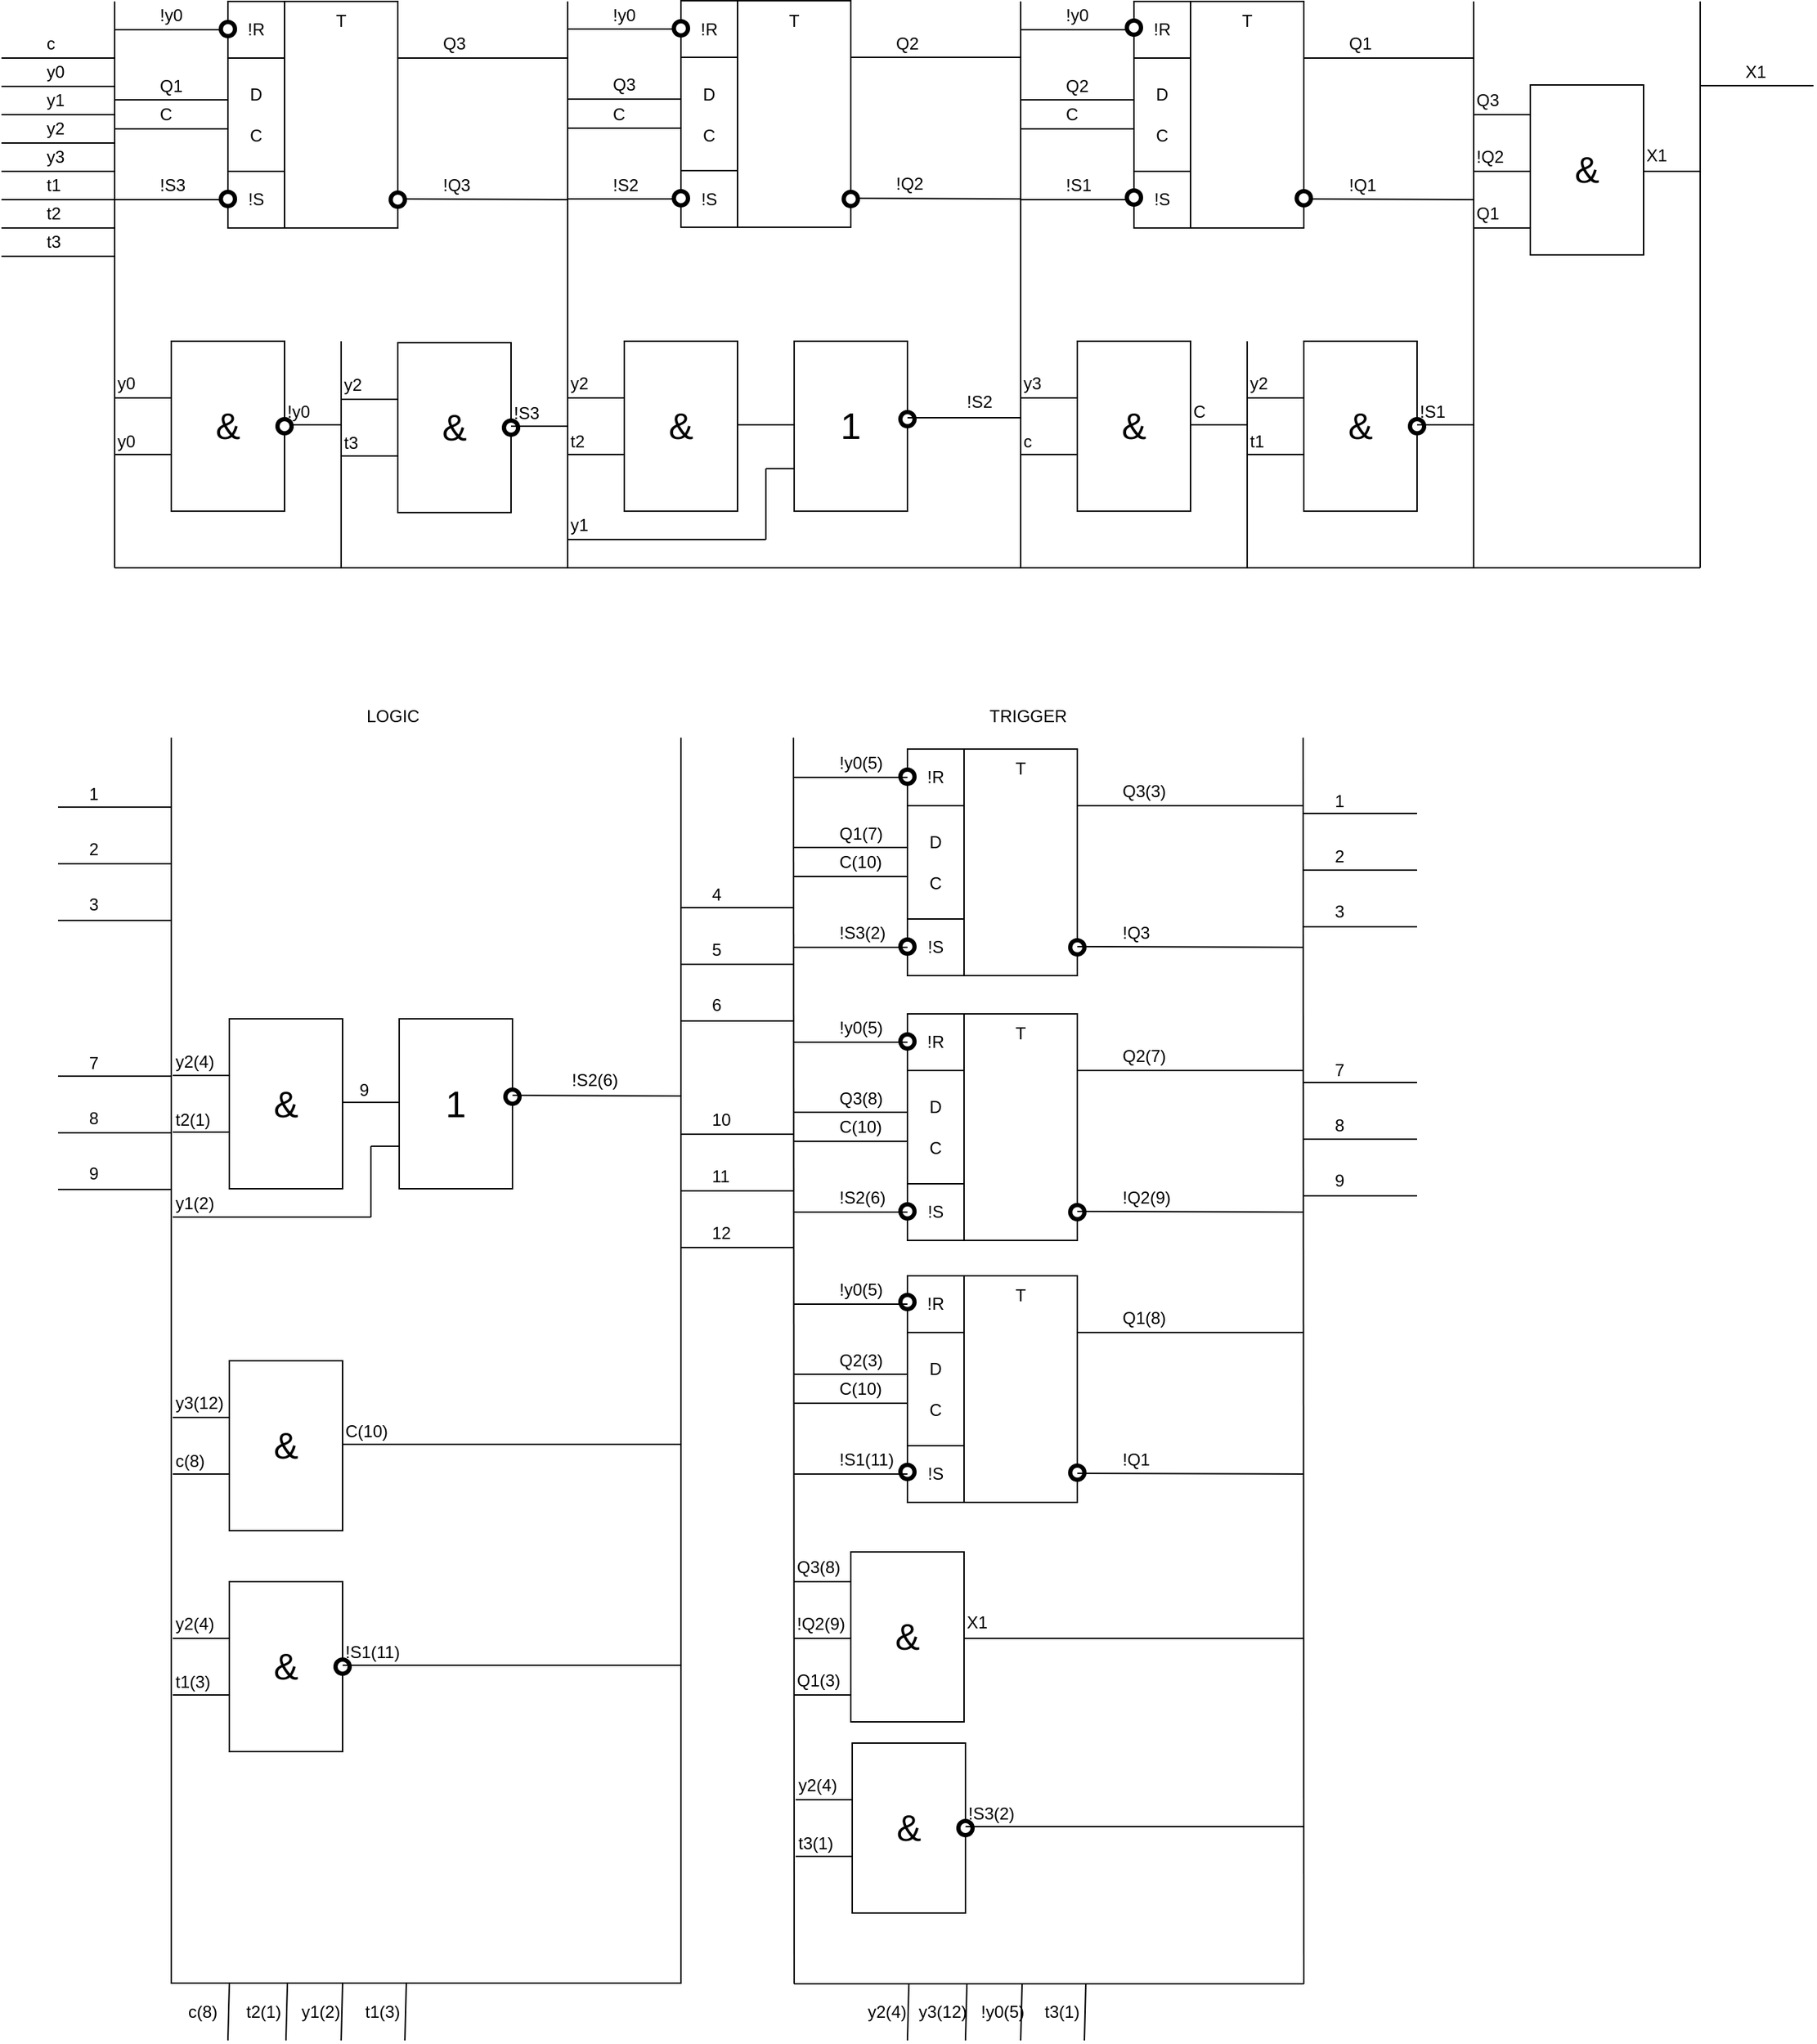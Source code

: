 <mxfile version="12.1.1" type="github" pages="1">
  <diagram name="Page-1" id="2a216829-ef6e-dabb-86c1-c78162f3ba2b">
    <mxGraphModel dx="1173" dy="650" grid="1" gridSize="10" guides="1" tooltips="1" connect="1" arrows="1" fold="1" page="0" pageScale="1" pageWidth="850" pageHeight="1100" background="#ffffff" math="0" shadow="0">
      <root>
        <mxCell id="0"/>
        <mxCell id="1" parent="0"/>
        <mxCell id="18ak5usq0MqdyDjZxHy--1" value="" style="endArrow=none;html=1;" parent="1" edge="1">
          <mxGeometry width="50" height="50" relative="1" as="geometry">
            <mxPoint x="80" y="760" as="sourcePoint"/>
            <mxPoint x="80" y="360" as="targetPoint"/>
          </mxGeometry>
        </mxCell>
        <mxCell id="18ak5usq0MqdyDjZxHy--2" value="" style="endArrow=none;html=1;" parent="1" edge="1">
          <mxGeometry width="50" height="50" relative="1" as="geometry">
            <mxPoint x="80" y="760" as="sourcePoint"/>
            <mxPoint x="1200" y="760" as="targetPoint"/>
          </mxGeometry>
        </mxCell>
        <mxCell id="18ak5usq0MqdyDjZxHy--3" value="" style="endArrow=none;html=1;" parent="1" edge="1">
          <mxGeometry width="50" height="50" relative="1" as="geometry">
            <mxPoint x="1200" y="760" as="sourcePoint"/>
            <mxPoint x="1200" y="360" as="targetPoint"/>
          </mxGeometry>
        </mxCell>
        <mxCell id="18ak5usq0MqdyDjZxHy--4" value="" style="endArrow=none;html=1;" parent="1" edge="1">
          <mxGeometry width="50" height="50" relative="1" as="geometry">
            <mxPoint x="240" y="760" as="sourcePoint"/>
            <mxPoint x="240" y="600" as="targetPoint"/>
          </mxGeometry>
        </mxCell>
        <mxCell id="18ak5usq0MqdyDjZxHy--5" value="" style="endArrow=none;html=1;" parent="1" edge="1">
          <mxGeometry width="50" height="50" relative="1" as="geometry">
            <mxPoint x="400" y="760" as="sourcePoint"/>
            <mxPoint x="400" y="360" as="targetPoint"/>
          </mxGeometry>
        </mxCell>
        <mxCell id="18ak5usq0MqdyDjZxHy--7" value="" style="endArrow=none;html=1;" parent="1" edge="1">
          <mxGeometry width="50" height="50" relative="1" as="geometry">
            <mxPoint x="720" y="760" as="sourcePoint"/>
            <mxPoint x="720" y="360" as="targetPoint"/>
          </mxGeometry>
        </mxCell>
        <mxCell id="18ak5usq0MqdyDjZxHy--8" value="" style="endArrow=none;html=1;" parent="1" edge="1">
          <mxGeometry width="50" height="50" relative="1" as="geometry">
            <mxPoint x="880" y="760" as="sourcePoint"/>
            <mxPoint x="880" y="600" as="targetPoint"/>
          </mxGeometry>
        </mxCell>
        <mxCell id="18ak5usq0MqdyDjZxHy--9" value="" style="endArrow=none;html=1;" parent="1" edge="1">
          <mxGeometry width="50" height="50" relative="1" as="geometry">
            <mxPoint x="1040" y="760" as="sourcePoint"/>
            <mxPoint x="1040" y="360" as="targetPoint"/>
          </mxGeometry>
        </mxCell>
        <mxCell id="18ak5usq0MqdyDjZxHy--10" value="" style="endArrow=none;html=1;" parent="1" edge="1">
          <mxGeometry width="50" height="50" relative="1" as="geometry">
            <mxPoint y="400" as="sourcePoint"/>
            <mxPoint x="80" y="400" as="targetPoint"/>
          </mxGeometry>
        </mxCell>
        <mxCell id="18ak5usq0MqdyDjZxHy--16" value="c" style="text;html=1;resizable=0;points=[];autosize=1;align=left;verticalAlign=top;spacingTop=-4;" parent="1" vertex="1">
          <mxGeometry x="30" y="380" width="20" height="20" as="geometry"/>
        </mxCell>
        <mxCell id="18ak5usq0MqdyDjZxHy--25" value="y0" style="text;html=1;resizable=0;points=[];autosize=1;align=left;verticalAlign=top;spacingTop=-4;" parent="1" vertex="1">
          <mxGeometry x="30" y="400" width="30" height="20" as="geometry"/>
        </mxCell>
        <mxCell id="18ak5usq0MqdyDjZxHy--26" value="" style="endArrow=none;html=1;" parent="1" edge="1">
          <mxGeometry width="50" height="50" relative="1" as="geometry">
            <mxPoint y="420" as="sourcePoint"/>
            <mxPoint x="80" y="420" as="targetPoint"/>
          </mxGeometry>
        </mxCell>
        <mxCell id="18ak5usq0MqdyDjZxHy--27" value="y1" style="text;html=1;resizable=0;points=[];autosize=1;align=left;verticalAlign=top;spacingTop=-4;" parent="1" vertex="1">
          <mxGeometry x="30" y="420" width="30" height="20" as="geometry"/>
        </mxCell>
        <mxCell id="18ak5usq0MqdyDjZxHy--28" value="" style="endArrow=none;html=1;" parent="1" edge="1">
          <mxGeometry width="50" height="50" relative="1" as="geometry">
            <mxPoint y="440" as="sourcePoint"/>
            <mxPoint x="80" y="440" as="targetPoint"/>
          </mxGeometry>
        </mxCell>
        <mxCell id="18ak5usq0MqdyDjZxHy--29" value="y2" style="text;html=1;resizable=0;points=[];autosize=1;align=left;verticalAlign=top;spacingTop=-4;" parent="1" vertex="1">
          <mxGeometry x="30" y="440" width="30" height="20" as="geometry"/>
        </mxCell>
        <mxCell id="18ak5usq0MqdyDjZxHy--30" value="" style="endArrow=none;html=1;" parent="1" edge="1">
          <mxGeometry width="50" height="50" relative="1" as="geometry">
            <mxPoint y="460" as="sourcePoint"/>
            <mxPoint x="80" y="460" as="targetPoint"/>
          </mxGeometry>
        </mxCell>
        <mxCell id="18ak5usq0MqdyDjZxHy--31" value="y3" style="text;html=1;resizable=0;points=[];autosize=1;align=left;verticalAlign=top;spacingTop=-4;" parent="1" vertex="1">
          <mxGeometry x="30" y="460" width="30" height="20" as="geometry"/>
        </mxCell>
        <mxCell id="18ak5usq0MqdyDjZxHy--32" value="" style="endArrow=none;html=1;" parent="1" edge="1">
          <mxGeometry width="50" height="50" relative="1" as="geometry">
            <mxPoint y="480" as="sourcePoint"/>
            <mxPoint x="80" y="480" as="targetPoint"/>
          </mxGeometry>
        </mxCell>
        <mxCell id="18ak5usq0MqdyDjZxHy--33" value="t1" style="text;html=1;resizable=0;points=[];autosize=1;align=left;verticalAlign=top;spacingTop=-4;" parent="1" vertex="1">
          <mxGeometry x="30" y="480" width="30" height="20" as="geometry"/>
        </mxCell>
        <mxCell id="18ak5usq0MqdyDjZxHy--34" value="" style="endArrow=none;html=1;" parent="1" edge="1">
          <mxGeometry width="50" height="50" relative="1" as="geometry">
            <mxPoint y="500" as="sourcePoint"/>
            <mxPoint x="80" y="500" as="targetPoint"/>
          </mxGeometry>
        </mxCell>
        <mxCell id="18ak5usq0MqdyDjZxHy--35" value="t2" style="text;html=1;resizable=0;points=[];autosize=1;align=left;verticalAlign=top;spacingTop=-4;" parent="1" vertex="1">
          <mxGeometry x="30" y="500" width="30" height="20" as="geometry"/>
        </mxCell>
        <mxCell id="18ak5usq0MqdyDjZxHy--36" value="" style="endArrow=none;html=1;" parent="1" edge="1">
          <mxGeometry width="50" height="50" relative="1" as="geometry">
            <mxPoint y="520" as="sourcePoint"/>
            <mxPoint x="80" y="520" as="targetPoint"/>
          </mxGeometry>
        </mxCell>
        <mxCell id="18ak5usq0MqdyDjZxHy--37" value="t3" style="text;html=1;resizable=0;points=[];autosize=1;align=left;verticalAlign=top;spacingTop=-4;" parent="1" vertex="1">
          <mxGeometry x="30" y="520" width="30" height="20" as="geometry"/>
        </mxCell>
        <mxCell id="18ak5usq0MqdyDjZxHy--38" value="" style="endArrow=none;html=1;" parent="1" edge="1">
          <mxGeometry width="50" height="50" relative="1" as="geometry">
            <mxPoint y="540" as="sourcePoint"/>
            <mxPoint x="80" y="540" as="targetPoint"/>
          </mxGeometry>
        </mxCell>
        <mxCell id="18ak5usq0MqdyDjZxHy--39" value="X1" style="text;html=1;resizable=0;points=[];autosize=1;align=left;verticalAlign=top;spacingTop=-4;" parent="1" vertex="1">
          <mxGeometry x="1230" y="399.5" width="30" height="20" as="geometry"/>
        </mxCell>
        <mxCell id="18ak5usq0MqdyDjZxHy--40" value="" style="endArrow=none;html=1;" parent="1" edge="1">
          <mxGeometry width="50" height="50" relative="1" as="geometry">
            <mxPoint x="1200" y="419.5" as="sourcePoint"/>
            <mxPoint x="1280" y="419.5" as="targetPoint"/>
          </mxGeometry>
        </mxCell>
        <mxCell id="18ak5usq0MqdyDjZxHy--41" value="" style="rounded=0;whiteSpace=wrap;html=1;" parent="1" vertex="1">
          <mxGeometry x="160" y="360" width="120" height="160" as="geometry"/>
        </mxCell>
        <mxCell id="18ak5usq0MqdyDjZxHy--42" value="&lt;div&gt;&lt;span style=&quot;line-height: 60%&quot;&gt;T&lt;/span&gt;&lt;/div&gt;" style="rounded=0;whiteSpace=wrap;html=1;align=center;verticalAlign=top;" parent="1" vertex="1">
          <mxGeometry x="200" y="360" width="80" height="160" as="geometry"/>
        </mxCell>
        <mxCell id="18ak5usq0MqdyDjZxHy--43" value="!R" style="rounded=0;whiteSpace=wrap;html=1;" parent="1" vertex="1">
          <mxGeometry x="160" y="360" width="40" height="40" as="geometry"/>
        </mxCell>
        <mxCell id="18ak5usq0MqdyDjZxHy--44" value="!S" style="rounded=0;whiteSpace=wrap;html=1;" parent="1" vertex="1">
          <mxGeometry x="160" y="480" width="40" height="40" as="geometry"/>
        </mxCell>
        <mxCell id="18ak5usq0MqdyDjZxHy--45" value="D&lt;br&gt;&lt;br&gt;C" style="rounded=0;whiteSpace=wrap;html=1;" parent="1" vertex="1">
          <mxGeometry x="160" y="400" width="40" height="80" as="geometry"/>
        </mxCell>
        <mxCell id="18ak5usq0MqdyDjZxHy--46" value="!y0" style="text;html=1;resizable=0;points=[];autosize=1;align=left;verticalAlign=top;spacingTop=-4;" parent="1" vertex="1">
          <mxGeometry x="110" y="360" width="30" height="20" as="geometry"/>
        </mxCell>
        <mxCell id="18ak5usq0MqdyDjZxHy--47" value="" style="endArrow=none;html=1;" parent="1" edge="1">
          <mxGeometry width="50" height="50" relative="1" as="geometry">
            <mxPoint x="80" y="380" as="sourcePoint"/>
            <mxPoint x="160" y="380" as="targetPoint"/>
          </mxGeometry>
        </mxCell>
        <mxCell id="18ak5usq0MqdyDjZxHy--48" value="Q1" style="text;html=1;resizable=0;points=[];autosize=1;align=left;verticalAlign=top;spacingTop=-4;" parent="1" vertex="1">
          <mxGeometry x="110" y="409.5" width="30" height="20" as="geometry"/>
        </mxCell>
        <mxCell id="18ak5usq0MqdyDjZxHy--49" value="" style="endArrow=none;html=1;" parent="1" edge="1">
          <mxGeometry width="50" height="50" relative="1" as="geometry">
            <mxPoint x="80" y="429.5" as="sourcePoint"/>
            <mxPoint x="160" y="429.5" as="targetPoint"/>
          </mxGeometry>
        </mxCell>
        <mxCell id="18ak5usq0MqdyDjZxHy--50" value="C" style="text;html=1;resizable=0;points=[];autosize=1;align=left;verticalAlign=top;spacingTop=-4;" parent="1" vertex="1">
          <mxGeometry x="110" y="430" width="20" height="20" as="geometry"/>
        </mxCell>
        <mxCell id="18ak5usq0MqdyDjZxHy--51" value="" style="endArrow=none;html=1;" parent="1" edge="1">
          <mxGeometry width="50" height="50" relative="1" as="geometry">
            <mxPoint x="80" y="450" as="sourcePoint"/>
            <mxPoint x="160" y="450" as="targetPoint"/>
          </mxGeometry>
        </mxCell>
        <mxCell id="18ak5usq0MqdyDjZxHy--52" value="!S3" style="text;html=1;resizable=0;points=[];autosize=1;align=left;verticalAlign=top;spacingTop=-4;" parent="1" vertex="1">
          <mxGeometry x="110" y="480" width="30" height="20" as="geometry"/>
        </mxCell>
        <mxCell id="18ak5usq0MqdyDjZxHy--53" value="" style="endArrow=none;html=1;" parent="1" edge="1">
          <mxGeometry width="50" height="50" relative="1" as="geometry">
            <mxPoint x="80" y="500" as="sourcePoint"/>
            <mxPoint x="160" y="500" as="targetPoint"/>
          </mxGeometry>
        </mxCell>
        <mxCell id="18ak5usq0MqdyDjZxHy--54" value="Q3" style="text;html=1;resizable=0;points=[];autosize=1;align=left;verticalAlign=top;spacingTop=-4;" parent="1" vertex="1">
          <mxGeometry x="310" y="380" width="30" height="20" as="geometry"/>
        </mxCell>
        <mxCell id="18ak5usq0MqdyDjZxHy--55" value="" style="endArrow=none;html=1;" parent="1" edge="1">
          <mxGeometry width="50" height="50" relative="1" as="geometry">
            <mxPoint x="280" y="400" as="sourcePoint"/>
            <mxPoint x="400" y="400" as="targetPoint"/>
          </mxGeometry>
        </mxCell>
        <mxCell id="18ak5usq0MqdyDjZxHy--56" value="!Q3" style="text;html=1;resizable=0;points=[];autosize=1;align=left;verticalAlign=top;spacingTop=-4;" parent="1" vertex="1">
          <mxGeometry x="310" y="479.5" width="30" height="20" as="geometry"/>
        </mxCell>
        <mxCell id="18ak5usq0MqdyDjZxHy--57" value="" style="endArrow=none;html=1;" parent="1" edge="1">
          <mxGeometry width="50" height="50" relative="1" as="geometry">
            <mxPoint x="280" y="499.5" as="sourcePoint"/>
            <mxPoint x="400" y="500" as="targetPoint"/>
          </mxGeometry>
        </mxCell>
        <mxCell id="18ak5usq0MqdyDjZxHy--58" value="" style="rounded=0;whiteSpace=wrap;html=1;" parent="1" vertex="1">
          <mxGeometry x="480" y="359.5" width="120" height="160" as="geometry"/>
        </mxCell>
        <mxCell id="18ak5usq0MqdyDjZxHy--59" value="&lt;div&gt;&lt;span style=&quot;line-height: 60%&quot;&gt;T&lt;/span&gt;&lt;/div&gt;" style="rounded=0;whiteSpace=wrap;html=1;align=center;verticalAlign=top;" parent="1" vertex="1">
          <mxGeometry x="520" y="359.5" width="80" height="160" as="geometry"/>
        </mxCell>
        <mxCell id="18ak5usq0MqdyDjZxHy--60" value="!R" style="rounded=0;whiteSpace=wrap;html=1;" parent="1" vertex="1">
          <mxGeometry x="480" y="359.5" width="40" height="40" as="geometry"/>
        </mxCell>
        <mxCell id="18ak5usq0MqdyDjZxHy--61" value="!S" style="rounded=0;whiteSpace=wrap;html=1;" parent="1" vertex="1">
          <mxGeometry x="480" y="479.5" width="40" height="40" as="geometry"/>
        </mxCell>
        <mxCell id="18ak5usq0MqdyDjZxHy--62" value="D&lt;br&gt;&lt;br&gt;C" style="rounded=0;whiteSpace=wrap;html=1;" parent="1" vertex="1">
          <mxGeometry x="480" y="399.5" width="40" height="80" as="geometry"/>
        </mxCell>
        <mxCell id="18ak5usq0MqdyDjZxHy--63" value="!y0" style="text;html=1;resizable=0;points=[];autosize=1;align=left;verticalAlign=top;spacingTop=-4;" parent="1" vertex="1">
          <mxGeometry x="430" y="359.5" width="30" height="20" as="geometry"/>
        </mxCell>
        <mxCell id="18ak5usq0MqdyDjZxHy--64" value="Q3" style="text;html=1;resizable=0;points=[];autosize=1;align=left;verticalAlign=top;spacingTop=-4;" parent="1" vertex="1">
          <mxGeometry x="430" y="409" width="30" height="20" as="geometry"/>
        </mxCell>
        <mxCell id="18ak5usq0MqdyDjZxHy--65" value="C" style="text;html=1;resizable=0;points=[];autosize=1;align=left;verticalAlign=top;spacingTop=-4;" parent="1" vertex="1">
          <mxGeometry x="430" y="429.5" width="20" height="20" as="geometry"/>
        </mxCell>
        <mxCell id="18ak5usq0MqdyDjZxHy--66" value="!S2" style="text;html=1;resizable=0;points=[];autosize=1;align=left;verticalAlign=top;spacingTop=-4;" parent="1" vertex="1">
          <mxGeometry x="430" y="479.5" width="30" height="20" as="geometry"/>
        </mxCell>
        <mxCell id="18ak5usq0MqdyDjZxHy--67" value="Q2" style="text;html=1;resizable=0;points=[];autosize=1;align=left;verticalAlign=top;spacingTop=-4;" parent="1" vertex="1">
          <mxGeometry x="630" y="379.5" width="30" height="20" as="geometry"/>
        </mxCell>
        <mxCell id="18ak5usq0MqdyDjZxHy--68" value="!Q2" style="text;html=1;resizable=0;points=[];autosize=1;align=left;verticalAlign=top;spacingTop=-4;" parent="1" vertex="1">
          <mxGeometry x="630" y="479" width="30" height="20" as="geometry"/>
        </mxCell>
        <mxCell id="18ak5usq0MqdyDjZxHy--69" value="" style="endArrow=none;html=1;" parent="1" edge="1">
          <mxGeometry width="50" height="50" relative="1" as="geometry">
            <mxPoint x="600" y="499" as="sourcePoint"/>
            <mxPoint x="720" y="499.5" as="targetPoint"/>
          </mxGeometry>
        </mxCell>
        <mxCell id="18ak5usq0MqdyDjZxHy--70" value="" style="endArrow=none;html=1;" parent="1" edge="1">
          <mxGeometry width="50" height="50" relative="1" as="geometry">
            <mxPoint x="600" y="399.5" as="sourcePoint"/>
            <mxPoint x="720" y="399.5" as="targetPoint"/>
          </mxGeometry>
        </mxCell>
        <mxCell id="18ak5usq0MqdyDjZxHy--71" value="" style="endArrow=none;html=1;" parent="1" edge="1">
          <mxGeometry width="50" height="50" relative="1" as="geometry">
            <mxPoint x="400" y="499.5" as="sourcePoint"/>
            <mxPoint x="480" y="499.5" as="targetPoint"/>
          </mxGeometry>
        </mxCell>
        <mxCell id="18ak5usq0MqdyDjZxHy--72" value="" style="endArrow=none;html=1;" parent="1" edge="1">
          <mxGeometry width="50" height="50" relative="1" as="geometry">
            <mxPoint x="400" y="449.5" as="sourcePoint"/>
            <mxPoint x="480" y="449.5" as="targetPoint"/>
          </mxGeometry>
        </mxCell>
        <mxCell id="18ak5usq0MqdyDjZxHy--73" value="" style="endArrow=none;html=1;" parent="1" edge="1">
          <mxGeometry width="50" height="50" relative="1" as="geometry">
            <mxPoint x="400" y="429" as="sourcePoint"/>
            <mxPoint x="480" y="429" as="targetPoint"/>
          </mxGeometry>
        </mxCell>
        <mxCell id="18ak5usq0MqdyDjZxHy--74" value="" style="endArrow=none;html=1;" parent="1" edge="1">
          <mxGeometry width="50" height="50" relative="1" as="geometry">
            <mxPoint x="400" y="379.5" as="sourcePoint"/>
            <mxPoint x="480" y="379.5" as="targetPoint"/>
          </mxGeometry>
        </mxCell>
        <mxCell id="18ak5usq0MqdyDjZxHy--75" value="" style="rounded=0;whiteSpace=wrap;html=1;" parent="1" vertex="1">
          <mxGeometry x="800" y="360" width="120" height="160" as="geometry"/>
        </mxCell>
        <mxCell id="18ak5usq0MqdyDjZxHy--76" value="&lt;div&gt;&lt;span style=&quot;line-height: 60%&quot;&gt;T&lt;/span&gt;&lt;/div&gt;" style="rounded=0;whiteSpace=wrap;html=1;align=center;verticalAlign=top;" parent="1" vertex="1">
          <mxGeometry x="840" y="360" width="80" height="160" as="geometry"/>
        </mxCell>
        <mxCell id="18ak5usq0MqdyDjZxHy--77" value="!R" style="rounded=0;whiteSpace=wrap;html=1;" parent="1" vertex="1">
          <mxGeometry x="800" y="360" width="40" height="40" as="geometry"/>
        </mxCell>
        <mxCell id="18ak5usq0MqdyDjZxHy--78" value="!S" style="rounded=0;whiteSpace=wrap;html=1;" parent="1" vertex="1">
          <mxGeometry x="800" y="480" width="40" height="40" as="geometry"/>
        </mxCell>
        <mxCell id="18ak5usq0MqdyDjZxHy--79" value="D&lt;br&gt;&lt;br&gt;C" style="rounded=0;whiteSpace=wrap;html=1;" parent="1" vertex="1">
          <mxGeometry x="800" y="400" width="40" height="80" as="geometry"/>
        </mxCell>
        <mxCell id="18ak5usq0MqdyDjZxHy--80" value="!y0" style="text;html=1;resizable=0;points=[];autosize=1;align=left;verticalAlign=top;spacingTop=-4;" parent="1" vertex="1">
          <mxGeometry x="750" y="360" width="30" height="20" as="geometry"/>
        </mxCell>
        <mxCell id="18ak5usq0MqdyDjZxHy--81" value="Q2" style="text;html=1;resizable=0;points=[];autosize=1;align=left;verticalAlign=top;spacingTop=-4;" parent="1" vertex="1">
          <mxGeometry x="750" y="409.5" width="30" height="20" as="geometry"/>
        </mxCell>
        <mxCell id="18ak5usq0MqdyDjZxHy--82" value="C" style="text;html=1;resizable=0;points=[];autosize=1;align=left;verticalAlign=top;spacingTop=-4;" parent="1" vertex="1">
          <mxGeometry x="750" y="430" width="20" height="20" as="geometry"/>
        </mxCell>
        <mxCell id="18ak5usq0MqdyDjZxHy--83" value="!S1" style="text;html=1;resizable=0;points=[];autosize=1;align=left;verticalAlign=top;spacingTop=-4;" parent="1" vertex="1">
          <mxGeometry x="750" y="480" width="30" height="20" as="geometry"/>
        </mxCell>
        <mxCell id="18ak5usq0MqdyDjZxHy--84" value="Q1" style="text;html=1;resizable=0;points=[];autosize=1;align=left;verticalAlign=top;spacingTop=-4;" parent="1" vertex="1">
          <mxGeometry x="950" y="380" width="30" height="20" as="geometry"/>
        </mxCell>
        <mxCell id="18ak5usq0MqdyDjZxHy--85" value="!Q1" style="text;html=1;resizable=0;points=[];autosize=1;align=left;verticalAlign=top;spacingTop=-4;" parent="1" vertex="1">
          <mxGeometry x="950" y="479.5" width="30" height="20" as="geometry"/>
        </mxCell>
        <mxCell id="18ak5usq0MqdyDjZxHy--86" value="" style="endArrow=none;html=1;" parent="1" edge="1">
          <mxGeometry width="50" height="50" relative="1" as="geometry">
            <mxPoint x="920" y="499.5" as="sourcePoint"/>
            <mxPoint x="1040" y="500" as="targetPoint"/>
          </mxGeometry>
        </mxCell>
        <mxCell id="18ak5usq0MqdyDjZxHy--87" value="" style="endArrow=none;html=1;" parent="1" edge="1">
          <mxGeometry width="50" height="50" relative="1" as="geometry">
            <mxPoint x="920" y="400" as="sourcePoint"/>
            <mxPoint x="1040" y="400" as="targetPoint"/>
          </mxGeometry>
        </mxCell>
        <mxCell id="18ak5usq0MqdyDjZxHy--88" value="" style="endArrow=none;html=1;" parent="1" edge="1">
          <mxGeometry width="50" height="50" relative="1" as="geometry">
            <mxPoint x="720" y="500" as="sourcePoint"/>
            <mxPoint x="800" y="500" as="targetPoint"/>
          </mxGeometry>
        </mxCell>
        <mxCell id="18ak5usq0MqdyDjZxHy--89" value="" style="endArrow=none;html=1;" parent="1" edge="1">
          <mxGeometry width="50" height="50" relative="1" as="geometry">
            <mxPoint x="720" y="450" as="sourcePoint"/>
            <mxPoint x="800" y="450" as="targetPoint"/>
          </mxGeometry>
        </mxCell>
        <mxCell id="18ak5usq0MqdyDjZxHy--90" value="" style="endArrow=none;html=1;" parent="1" edge="1">
          <mxGeometry width="50" height="50" relative="1" as="geometry">
            <mxPoint x="720" y="429.5" as="sourcePoint"/>
            <mxPoint x="800" y="429.5" as="targetPoint"/>
          </mxGeometry>
        </mxCell>
        <mxCell id="18ak5usq0MqdyDjZxHy--91" value="" style="endArrow=none;html=1;" parent="1" edge="1">
          <mxGeometry width="50" height="50" relative="1" as="geometry">
            <mxPoint x="720" y="380" as="sourcePoint"/>
            <mxPoint x="800" y="380" as="targetPoint"/>
          </mxGeometry>
        </mxCell>
        <mxCell id="tPRsiFmyDKU2fb7vzfHu-1" value="" style="endArrow=none;html=1;" parent="1" edge="1">
          <mxGeometry width="50" height="50" relative="1" as="geometry">
            <mxPoint x="80" y="640" as="sourcePoint"/>
            <mxPoint x="120" y="640" as="targetPoint"/>
          </mxGeometry>
        </mxCell>
        <mxCell id="tPRsiFmyDKU2fb7vzfHu-2" value="" style="endArrow=none;html=1;" parent="1" edge="1">
          <mxGeometry width="50" height="50" relative="1" as="geometry">
            <mxPoint x="80" y="680" as="sourcePoint"/>
            <mxPoint x="120" y="680" as="targetPoint"/>
          </mxGeometry>
        </mxCell>
        <mxCell id="tPRsiFmyDKU2fb7vzfHu-3" value="y0" style="text;html=1;resizable=0;points=[];autosize=1;align=left;verticalAlign=top;spacingTop=-4;" parent="1" vertex="1">
          <mxGeometry x="80" y="620" width="30" height="20" as="geometry"/>
        </mxCell>
        <mxCell id="tPRsiFmyDKU2fb7vzfHu-4" value="y0" style="text;html=1;resizable=0;points=[];autosize=1;align=left;verticalAlign=top;spacingTop=-4;" parent="1" vertex="1">
          <mxGeometry x="80" y="661" width="30" height="20" as="geometry"/>
        </mxCell>
        <mxCell id="tPRsiFmyDKU2fb7vzfHu-5" value="&lt;font style=&quot;font-size: 26px&quot;&gt;&amp;amp;&lt;/font&gt;" style="rounded=0;whiteSpace=wrap;html=1;" parent="1" vertex="1">
          <mxGeometry x="120" y="600" width="80" height="120" as="geometry"/>
        </mxCell>
        <mxCell id="tPRsiFmyDKU2fb7vzfHu-6" value="!y0" style="text;html=1;resizable=0;points=[];autosize=1;align=left;verticalAlign=top;spacingTop=-4;" parent="1" vertex="1">
          <mxGeometry x="200" y="640" width="30" height="20" as="geometry"/>
        </mxCell>
        <mxCell id="tPRsiFmyDKU2fb7vzfHu-7" value="" style="endArrow=none;html=1;" parent="1" edge="1">
          <mxGeometry width="50" height="50" relative="1" as="geometry">
            <mxPoint x="200.0" y="659" as="sourcePoint"/>
            <mxPoint x="240" y="659" as="targetPoint"/>
          </mxGeometry>
        </mxCell>
        <mxCell id="tPRsiFmyDKU2fb7vzfHu-9" value="" style="shape=mxgraph.bpmn.shape;html=1;verticalLabelPosition=bottom;labelBackgroundColor=#ffffff;verticalAlign=top;align=center;perimeter=ellipsePerimeter;outlineConnect=0;outline=end;symbol=general;" parent="1" vertex="1">
          <mxGeometry x="155" y="374.5" width="10" height="10" as="geometry"/>
        </mxCell>
        <mxCell id="tPRsiFmyDKU2fb7vzfHu-10" value="" style="shape=mxgraph.bpmn.shape;html=1;verticalLabelPosition=bottom;labelBackgroundColor=#ffffff;verticalAlign=top;align=center;perimeter=ellipsePerimeter;outlineConnect=0;outline=end;symbol=general;" parent="1" vertex="1">
          <mxGeometry x="155" y="494.5" width="10" height="10" as="geometry"/>
        </mxCell>
        <mxCell id="tPRsiFmyDKU2fb7vzfHu-11" value="" style="shape=mxgraph.bpmn.shape;html=1;verticalLabelPosition=bottom;labelBackgroundColor=#ffffff;verticalAlign=top;align=center;perimeter=ellipsePerimeter;outlineConnect=0;outline=end;symbol=general;" parent="1" vertex="1">
          <mxGeometry x="275" y="495" width="10" height="10" as="geometry"/>
        </mxCell>
        <mxCell id="tPRsiFmyDKU2fb7vzfHu-12" value="" style="shape=mxgraph.bpmn.shape;html=1;verticalLabelPosition=bottom;labelBackgroundColor=#ffffff;verticalAlign=top;align=center;perimeter=ellipsePerimeter;outlineConnect=0;outline=end;symbol=general;" parent="1" vertex="1">
          <mxGeometry x="475" y="374" width="10" height="10" as="geometry"/>
        </mxCell>
        <mxCell id="tPRsiFmyDKU2fb7vzfHu-13" value="" style="shape=mxgraph.bpmn.shape;html=1;verticalLabelPosition=bottom;labelBackgroundColor=#ffffff;verticalAlign=top;align=center;perimeter=ellipsePerimeter;outlineConnect=0;outline=end;symbol=general;" parent="1" vertex="1">
          <mxGeometry x="475" y="494" width="10" height="10" as="geometry"/>
        </mxCell>
        <mxCell id="tPRsiFmyDKU2fb7vzfHu-14" value="" style="shape=mxgraph.bpmn.shape;html=1;verticalLabelPosition=bottom;labelBackgroundColor=#ffffff;verticalAlign=top;align=center;perimeter=ellipsePerimeter;outlineConnect=0;outline=end;symbol=general;" parent="1" vertex="1">
          <mxGeometry x="595" y="494.5" width="10" height="10" as="geometry"/>
        </mxCell>
        <mxCell id="tPRsiFmyDKU2fb7vzfHu-15" value="" style="shape=mxgraph.bpmn.shape;html=1;verticalLabelPosition=bottom;labelBackgroundColor=#ffffff;verticalAlign=top;align=center;perimeter=ellipsePerimeter;outlineConnect=0;outline=end;symbol=general;" parent="1" vertex="1">
          <mxGeometry x="795" y="373.5" width="10" height="10" as="geometry"/>
        </mxCell>
        <mxCell id="tPRsiFmyDKU2fb7vzfHu-16" value="" style="shape=mxgraph.bpmn.shape;html=1;verticalLabelPosition=bottom;labelBackgroundColor=#ffffff;verticalAlign=top;align=center;perimeter=ellipsePerimeter;outlineConnect=0;outline=end;symbol=general;" parent="1" vertex="1">
          <mxGeometry x="795" y="493.5" width="10" height="10" as="geometry"/>
        </mxCell>
        <mxCell id="tPRsiFmyDKU2fb7vzfHu-17" value="" style="shape=mxgraph.bpmn.shape;html=1;verticalLabelPosition=bottom;labelBackgroundColor=#ffffff;verticalAlign=top;align=center;perimeter=ellipsePerimeter;outlineConnect=0;outline=end;symbol=general;" parent="1" vertex="1">
          <mxGeometry x="915" y="494" width="10" height="10" as="geometry"/>
        </mxCell>
        <mxCell id="tPRsiFmyDKU2fb7vzfHu-18" value="" style="shape=mxgraph.bpmn.shape;html=1;verticalLabelPosition=bottom;labelBackgroundColor=#ffffff;verticalAlign=top;align=center;perimeter=ellipsePerimeter;outlineConnect=0;outline=end;symbol=general;" parent="1" vertex="1">
          <mxGeometry x="195" y="655" width="10" height="10" as="geometry"/>
        </mxCell>
        <mxCell id="tPRsiFmyDKU2fb7vzfHu-19" value="&lt;font style=&quot;font-size: 26px&quot;&gt;&amp;amp;&lt;/font&gt;" style="rounded=0;whiteSpace=wrap;html=1;" parent="1" vertex="1">
          <mxGeometry x="280" y="601" width="80" height="120" as="geometry"/>
        </mxCell>
        <mxCell id="tPRsiFmyDKU2fb7vzfHu-20" value="!S3" style="text;html=1;resizable=0;points=[];autosize=1;align=left;verticalAlign=top;spacingTop=-4;" parent="1" vertex="1">
          <mxGeometry x="360" y="641" width="30" height="20" as="geometry"/>
        </mxCell>
        <mxCell id="tPRsiFmyDKU2fb7vzfHu-21" value="" style="shape=mxgraph.bpmn.shape;html=1;verticalLabelPosition=bottom;labelBackgroundColor=#ffffff;verticalAlign=top;align=center;perimeter=ellipsePerimeter;outlineConnect=0;outline=end;symbol=general;" parent="1" vertex="1">
          <mxGeometry x="355" y="656" width="10" height="10" as="geometry"/>
        </mxCell>
        <mxCell id="tPRsiFmyDKU2fb7vzfHu-22" value="y2" style="text;html=1;resizable=0;points=[];autosize=1;align=left;verticalAlign=top;spacingTop=-4;" parent="1" vertex="1">
          <mxGeometry x="240" y="621" width="30" height="20" as="geometry"/>
        </mxCell>
        <mxCell id="tPRsiFmyDKU2fb7vzfHu-23" value="" style="endArrow=none;html=1;" parent="1" edge="1">
          <mxGeometry width="50" height="50" relative="1" as="geometry">
            <mxPoint x="240" y="641" as="sourcePoint"/>
            <mxPoint x="280" y="641" as="targetPoint"/>
          </mxGeometry>
        </mxCell>
        <mxCell id="tPRsiFmyDKU2fb7vzfHu-24" value="t3" style="text;html=1;resizable=0;points=[];autosize=1;align=left;verticalAlign=top;spacingTop=-4;" parent="1" vertex="1">
          <mxGeometry x="240" y="662" width="30" height="20" as="geometry"/>
        </mxCell>
        <mxCell id="tPRsiFmyDKU2fb7vzfHu-25" value="" style="endArrow=none;html=1;" parent="1" edge="1">
          <mxGeometry width="50" height="50" relative="1" as="geometry">
            <mxPoint x="240" y="681" as="sourcePoint"/>
            <mxPoint x="280" y="681" as="targetPoint"/>
          </mxGeometry>
        </mxCell>
        <mxCell id="tPRsiFmyDKU2fb7vzfHu-26" value="" style="endArrow=none;html=1;" parent="1" edge="1">
          <mxGeometry width="50" height="50" relative="1" as="geometry">
            <mxPoint x="360" y="660" as="sourcePoint"/>
            <mxPoint x="400" y="660" as="targetPoint"/>
          </mxGeometry>
        </mxCell>
        <mxCell id="tPRsiFmyDKU2fb7vzfHu-27" value="&lt;font style=&quot;font-size: 26px&quot;&gt;&amp;amp;&lt;/font&gt;" style="rounded=0;whiteSpace=wrap;html=1;" parent="1" vertex="1">
          <mxGeometry x="440" y="600" width="80" height="120" as="geometry"/>
        </mxCell>
        <mxCell id="tPRsiFmyDKU2fb7vzfHu-30" value="y2" style="text;html=1;resizable=0;points=[];autosize=1;align=left;verticalAlign=top;spacingTop=-4;" parent="1" vertex="1">
          <mxGeometry x="400" y="620" width="30" height="20" as="geometry"/>
        </mxCell>
        <mxCell id="tPRsiFmyDKU2fb7vzfHu-31" value="" style="endArrow=none;html=1;" parent="1" edge="1">
          <mxGeometry width="50" height="50" relative="1" as="geometry">
            <mxPoint x="400" y="640" as="sourcePoint"/>
            <mxPoint x="440" y="640" as="targetPoint"/>
          </mxGeometry>
        </mxCell>
        <mxCell id="tPRsiFmyDKU2fb7vzfHu-32" value="t2" style="text;html=1;resizable=0;points=[];autosize=1;align=left;verticalAlign=top;spacingTop=-4;" parent="1" vertex="1">
          <mxGeometry x="400" y="661" width="30" height="20" as="geometry"/>
        </mxCell>
        <mxCell id="tPRsiFmyDKU2fb7vzfHu-33" value="" style="endArrow=none;html=1;" parent="1" edge="1">
          <mxGeometry width="50" height="50" relative="1" as="geometry">
            <mxPoint x="400" y="680" as="sourcePoint"/>
            <mxPoint x="440" y="680" as="targetPoint"/>
          </mxGeometry>
        </mxCell>
        <mxCell id="tPRsiFmyDKU2fb7vzfHu-34" value="" style="endArrow=none;html=1;" parent="1" edge="1">
          <mxGeometry width="50" height="50" relative="1" as="geometry">
            <mxPoint x="520" y="659" as="sourcePoint"/>
            <mxPoint x="560" y="659" as="targetPoint"/>
          </mxGeometry>
        </mxCell>
        <mxCell id="tPRsiFmyDKU2fb7vzfHu-35" value="&lt;font style=&quot;font-size: 26px&quot;&gt;1&lt;/font&gt;" style="rounded=0;whiteSpace=wrap;html=1;" parent="1" vertex="1">
          <mxGeometry x="560" y="600" width="80" height="120" as="geometry"/>
        </mxCell>
        <mxCell id="tPRsiFmyDKU2fb7vzfHu-36" value="" style="endArrow=none;html=1;" parent="1" edge="1">
          <mxGeometry width="50" height="50" relative="1" as="geometry">
            <mxPoint x="400" y="740" as="sourcePoint"/>
            <mxPoint x="540" y="740" as="targetPoint"/>
          </mxGeometry>
        </mxCell>
        <mxCell id="tPRsiFmyDKU2fb7vzfHu-37" value="" style="endArrow=none;html=1;" parent="1" edge="1">
          <mxGeometry width="50" height="50" relative="1" as="geometry">
            <mxPoint x="540" y="740" as="sourcePoint"/>
            <mxPoint x="540" y="690" as="targetPoint"/>
          </mxGeometry>
        </mxCell>
        <mxCell id="tPRsiFmyDKU2fb7vzfHu-38" value="" style="endArrow=none;html=1;" parent="1" edge="1">
          <mxGeometry width="50" height="50" relative="1" as="geometry">
            <mxPoint x="540" y="690" as="sourcePoint"/>
            <mxPoint x="560" y="690" as="targetPoint"/>
          </mxGeometry>
        </mxCell>
        <mxCell id="tPRsiFmyDKU2fb7vzfHu-39" value="y1" style="text;html=1;resizable=0;points=[];autosize=1;align=left;verticalAlign=top;spacingTop=-4;" parent="1" vertex="1">
          <mxGeometry x="400" y="720" width="30" height="20" as="geometry"/>
        </mxCell>
        <mxCell id="tPRsiFmyDKU2fb7vzfHu-40" value="" style="shape=mxgraph.bpmn.shape;html=1;verticalLabelPosition=bottom;labelBackgroundColor=#ffffff;verticalAlign=top;align=center;perimeter=ellipsePerimeter;outlineConnect=0;outline=end;symbol=general;" parent="1" vertex="1">
          <mxGeometry x="635" y="650" width="10" height="10" as="geometry"/>
        </mxCell>
        <mxCell id="tPRsiFmyDKU2fb7vzfHu-41" value="" style="endArrow=none;html=1;" parent="1" edge="1">
          <mxGeometry width="50" height="50" relative="1" as="geometry">
            <mxPoint x="640" y="654" as="sourcePoint"/>
            <mxPoint x="720" y="654" as="targetPoint"/>
          </mxGeometry>
        </mxCell>
        <mxCell id="tPRsiFmyDKU2fb7vzfHu-42" value="!S2" style="text;html=1;resizable=0;points=[];autosize=1;align=left;verticalAlign=top;spacingTop=-4;" parent="1" vertex="1">
          <mxGeometry x="680" y="633" width="30" height="20" as="geometry"/>
        </mxCell>
        <mxCell id="tPRsiFmyDKU2fb7vzfHu-43" value="&lt;font style=&quot;font-size: 26px&quot;&gt;&amp;amp;&lt;/font&gt;" style="rounded=0;whiteSpace=wrap;html=1;" parent="1" vertex="1">
          <mxGeometry x="760" y="600" width="80" height="120" as="geometry"/>
        </mxCell>
        <mxCell id="tPRsiFmyDKU2fb7vzfHu-44" value="C" style="text;html=1;resizable=0;points=[];autosize=1;align=left;verticalAlign=top;spacingTop=-4;" parent="1" vertex="1">
          <mxGeometry x="840" y="640" width="20" height="20" as="geometry"/>
        </mxCell>
        <mxCell id="tPRsiFmyDKU2fb7vzfHu-46" value="y3" style="text;html=1;resizable=0;points=[];autosize=1;align=left;verticalAlign=top;spacingTop=-4;" parent="1" vertex="1">
          <mxGeometry x="720" y="620" width="30" height="20" as="geometry"/>
        </mxCell>
        <mxCell id="tPRsiFmyDKU2fb7vzfHu-47" value="" style="endArrow=none;html=1;" parent="1" edge="1">
          <mxGeometry width="50" height="50" relative="1" as="geometry">
            <mxPoint x="720" y="640" as="sourcePoint"/>
            <mxPoint x="760" y="640" as="targetPoint"/>
          </mxGeometry>
        </mxCell>
        <mxCell id="tPRsiFmyDKU2fb7vzfHu-48" value="c" style="text;html=1;resizable=0;points=[];autosize=1;align=left;verticalAlign=top;spacingTop=-4;" parent="1" vertex="1">
          <mxGeometry x="720" y="661" width="20" height="20" as="geometry"/>
        </mxCell>
        <mxCell id="tPRsiFmyDKU2fb7vzfHu-49" value="" style="endArrow=none;html=1;" parent="1" edge="1">
          <mxGeometry width="50" height="50" relative="1" as="geometry">
            <mxPoint x="720" y="680" as="sourcePoint"/>
            <mxPoint x="760" y="680" as="targetPoint"/>
          </mxGeometry>
        </mxCell>
        <mxCell id="tPRsiFmyDKU2fb7vzfHu-50" value="" style="endArrow=none;html=1;" parent="1" edge="1">
          <mxGeometry width="50" height="50" relative="1" as="geometry">
            <mxPoint x="840" y="659" as="sourcePoint"/>
            <mxPoint x="880" y="659" as="targetPoint"/>
          </mxGeometry>
        </mxCell>
        <mxCell id="tPRsiFmyDKU2fb7vzfHu-51" value="&lt;font style=&quot;font-size: 26px&quot;&gt;&amp;amp;&lt;/font&gt;" style="rounded=0;whiteSpace=wrap;html=1;" parent="1" vertex="1">
          <mxGeometry x="920" y="600" width="80" height="120" as="geometry"/>
        </mxCell>
        <mxCell id="tPRsiFmyDKU2fb7vzfHu-52" value="!S1" style="text;html=1;resizable=0;points=[];autosize=1;align=left;verticalAlign=top;spacingTop=-4;" parent="1" vertex="1">
          <mxGeometry x="1000" y="640" width="30" height="20" as="geometry"/>
        </mxCell>
        <mxCell id="tPRsiFmyDKU2fb7vzfHu-53" value="" style="shape=mxgraph.bpmn.shape;html=1;verticalLabelPosition=bottom;labelBackgroundColor=#ffffff;verticalAlign=top;align=center;perimeter=ellipsePerimeter;outlineConnect=0;outline=end;symbol=general;" parent="1" vertex="1">
          <mxGeometry x="995" y="655" width="10" height="10" as="geometry"/>
        </mxCell>
        <mxCell id="tPRsiFmyDKU2fb7vzfHu-54" value="y2" style="text;html=1;resizable=0;points=[];autosize=1;align=left;verticalAlign=top;spacingTop=-4;" parent="1" vertex="1">
          <mxGeometry x="880" y="620" width="30" height="20" as="geometry"/>
        </mxCell>
        <mxCell id="tPRsiFmyDKU2fb7vzfHu-55" value="" style="endArrow=none;html=1;" parent="1" edge="1">
          <mxGeometry width="50" height="50" relative="1" as="geometry">
            <mxPoint x="880" y="640" as="sourcePoint"/>
            <mxPoint x="920" y="640" as="targetPoint"/>
          </mxGeometry>
        </mxCell>
        <mxCell id="tPRsiFmyDKU2fb7vzfHu-56" value="t1" style="text;html=1;resizable=0;points=[];autosize=1;align=left;verticalAlign=top;spacingTop=-4;" parent="1" vertex="1">
          <mxGeometry x="880" y="661" width="30" height="20" as="geometry"/>
        </mxCell>
        <mxCell id="tPRsiFmyDKU2fb7vzfHu-57" value="" style="endArrow=none;html=1;" parent="1" edge="1">
          <mxGeometry width="50" height="50" relative="1" as="geometry">
            <mxPoint x="880" y="680" as="sourcePoint"/>
            <mxPoint x="920" y="680" as="targetPoint"/>
          </mxGeometry>
        </mxCell>
        <mxCell id="tPRsiFmyDKU2fb7vzfHu-58" value="" style="endArrow=none;html=1;" parent="1" edge="1">
          <mxGeometry width="50" height="50" relative="1" as="geometry">
            <mxPoint x="1000" y="659" as="sourcePoint"/>
            <mxPoint x="1040" y="659" as="targetPoint"/>
          </mxGeometry>
        </mxCell>
        <mxCell id="tPRsiFmyDKU2fb7vzfHu-66" value="" style="endArrow=none;html=1;" parent="1" edge="1">
          <mxGeometry width="50" height="50" relative="1" as="geometry">
            <mxPoint x="1040" y="440" as="sourcePoint"/>
            <mxPoint x="1080" y="440" as="targetPoint"/>
          </mxGeometry>
        </mxCell>
        <mxCell id="tPRsiFmyDKU2fb7vzfHu-67" value="" style="endArrow=none;html=1;" parent="1" edge="1">
          <mxGeometry width="50" height="50" relative="1" as="geometry">
            <mxPoint x="1040" y="480" as="sourcePoint"/>
            <mxPoint x="1080" y="480" as="targetPoint"/>
          </mxGeometry>
        </mxCell>
        <mxCell id="tPRsiFmyDKU2fb7vzfHu-68" value="" style="endArrow=none;html=1;" parent="1" edge="1">
          <mxGeometry width="50" height="50" relative="1" as="geometry">
            <mxPoint x="1040" y="520" as="sourcePoint"/>
            <mxPoint x="1080" y="520" as="targetPoint"/>
          </mxGeometry>
        </mxCell>
        <mxCell id="tPRsiFmyDKU2fb7vzfHu-69" value="Q3" style="text;html=1;resizable=0;points=[];autosize=1;align=left;verticalAlign=top;spacingTop=-4;" parent="1" vertex="1">
          <mxGeometry x="1040" y="420" width="30" height="20" as="geometry"/>
        </mxCell>
        <mxCell id="tPRsiFmyDKU2fb7vzfHu-70" value="!Q2" style="text;html=1;resizable=0;points=[];autosize=1;align=left;verticalAlign=top;spacingTop=-4;" parent="1" vertex="1">
          <mxGeometry x="1040" y="460" width="30" height="20" as="geometry"/>
        </mxCell>
        <mxCell id="tPRsiFmyDKU2fb7vzfHu-71" value="Q1" style="text;html=1;resizable=0;points=[];autosize=1;align=left;verticalAlign=top;spacingTop=-4;" parent="1" vertex="1">
          <mxGeometry x="1040" y="500" width="30" height="20" as="geometry"/>
        </mxCell>
        <mxCell id="tPRsiFmyDKU2fb7vzfHu-72" value="&lt;font style=&quot;font-size: 26px&quot;&gt;&amp;amp;&lt;/font&gt;" style="rounded=0;whiteSpace=wrap;html=1;" parent="1" vertex="1">
          <mxGeometry x="1080" y="419" width="80" height="120" as="geometry"/>
        </mxCell>
        <mxCell id="tPRsiFmyDKU2fb7vzfHu-73" value="" style="endArrow=none;html=1;" parent="1" edge="1">
          <mxGeometry width="50" height="50" relative="1" as="geometry">
            <mxPoint x="1160" y="480" as="sourcePoint"/>
            <mxPoint x="1200" y="480" as="targetPoint"/>
          </mxGeometry>
        </mxCell>
        <mxCell id="tPRsiFmyDKU2fb7vzfHu-74" value="X1" style="text;html=1;resizable=0;points=[];autosize=1;align=left;verticalAlign=top;spacingTop=-4;" parent="1" vertex="1">
          <mxGeometry x="1160" y="459" width="30" height="20" as="geometry"/>
        </mxCell>
        <mxCell id="tPRsiFmyDKU2fb7vzfHu-75" value="" style="endArrow=none;html=1;" parent="1" edge="1">
          <mxGeometry width="50" height="50" relative="1" as="geometry">
            <mxPoint x="120" y="1760" as="sourcePoint"/>
            <mxPoint x="120" y="880" as="targetPoint"/>
          </mxGeometry>
        </mxCell>
        <mxCell id="tPRsiFmyDKU2fb7vzfHu-76" value="" style="endArrow=none;html=1;" parent="1" edge="1">
          <mxGeometry width="50" height="50" relative="1" as="geometry">
            <mxPoint x="120" y="1759.5" as="sourcePoint"/>
            <mxPoint x="480" y="1759.5" as="targetPoint"/>
          </mxGeometry>
        </mxCell>
        <mxCell id="tPRsiFmyDKU2fb7vzfHu-77" value="" style="endArrow=none;html=1;" parent="1" edge="1">
          <mxGeometry width="50" height="50" relative="1" as="geometry">
            <mxPoint x="480" y="1760" as="sourcePoint"/>
            <mxPoint x="480" y="880" as="targetPoint"/>
          </mxGeometry>
        </mxCell>
        <mxCell id="tPRsiFmyDKU2fb7vzfHu-78" value="LOGIC" style="text;html=1;resizable=0;points=[];autosize=1;align=left;verticalAlign=top;spacingTop=-4;" parent="1" vertex="1">
          <mxGeometry x="256" y="855" width="50" height="20" as="geometry"/>
        </mxCell>
        <mxCell id="tPRsiFmyDKU2fb7vzfHu-83" value="" style="endArrow=none;html=1;" parent="1" edge="1">
          <mxGeometry width="50" height="50" relative="1" as="geometry">
            <mxPoint x="560" y="1760" as="sourcePoint"/>
            <mxPoint x="559.5" y="880" as="targetPoint"/>
          </mxGeometry>
        </mxCell>
        <mxCell id="tPRsiFmyDKU2fb7vzfHu-84" value="" style="endArrow=none;html=1;" parent="1" edge="1">
          <mxGeometry width="50" height="50" relative="1" as="geometry">
            <mxPoint x="560" y="1760" as="sourcePoint"/>
            <mxPoint x="920" y="1760" as="targetPoint"/>
          </mxGeometry>
        </mxCell>
        <mxCell id="tPRsiFmyDKU2fb7vzfHu-85" value="" style="endArrow=none;html=1;" parent="1" edge="1">
          <mxGeometry width="50" height="50" relative="1" as="geometry">
            <mxPoint x="920" y="1760" as="sourcePoint"/>
            <mxPoint x="919.5" y="880" as="targetPoint"/>
          </mxGeometry>
        </mxCell>
        <mxCell id="tPRsiFmyDKU2fb7vzfHu-86" value="TRIGGER" style="text;html=1;resizable=0;points=[];autosize=1;align=left;verticalAlign=top;spacingTop=-4;" parent="1" vertex="1">
          <mxGeometry x="695.5" y="855" width="70" height="20" as="geometry"/>
        </mxCell>
        <mxCell id="tPRsiFmyDKU2fb7vzfHu-87" value="" style="endArrow=none;html=1;" parent="1" edge="1">
          <mxGeometry width="50" height="50" relative="1" as="geometry">
            <mxPoint x="480" y="1240" as="sourcePoint"/>
            <mxPoint x="560" y="1240" as="targetPoint"/>
          </mxGeometry>
        </mxCell>
        <mxCell id="tPRsiFmyDKU2fb7vzfHu-88" value="" style="endArrow=none;html=1;" parent="1" edge="1">
          <mxGeometry width="50" height="50" relative="1" as="geometry">
            <mxPoint x="480" y="1200" as="sourcePoint"/>
            <mxPoint x="560" y="1200" as="targetPoint"/>
          </mxGeometry>
        </mxCell>
        <mxCell id="tPRsiFmyDKU2fb7vzfHu-89" value="" style="endArrow=none;html=1;" parent="1" edge="1">
          <mxGeometry width="50" height="50" relative="1" as="geometry">
            <mxPoint x="480" y="1160" as="sourcePoint"/>
            <mxPoint x="560" y="1160" as="targetPoint"/>
          </mxGeometry>
        </mxCell>
        <mxCell id="tPRsiFmyDKU2fb7vzfHu-90" value="" style="endArrow=none;html=1;" parent="1" edge="1">
          <mxGeometry width="50" height="50" relative="1" as="geometry">
            <mxPoint x="480" y="1000" as="sourcePoint"/>
            <mxPoint x="560" y="1000" as="targetPoint"/>
          </mxGeometry>
        </mxCell>
        <mxCell id="tPRsiFmyDKU2fb7vzfHu-91" value="" style="endArrow=none;html=1;" parent="1" edge="1">
          <mxGeometry width="50" height="50" relative="1" as="geometry">
            <mxPoint x="480" y="1040" as="sourcePoint"/>
            <mxPoint x="560" y="1040" as="targetPoint"/>
          </mxGeometry>
        </mxCell>
        <mxCell id="tPRsiFmyDKU2fb7vzfHu-92" value="" style="endArrow=none;html=1;" parent="1" edge="1">
          <mxGeometry width="50" height="50" relative="1" as="geometry">
            <mxPoint x="480" y="1080" as="sourcePoint"/>
            <mxPoint x="560" y="1080" as="targetPoint"/>
          </mxGeometry>
        </mxCell>
        <mxCell id="tPRsiFmyDKU2fb7vzfHu-93" value="4" style="text;html=1;resizable=0;points=[];autosize=1;align=left;verticalAlign=top;spacingTop=-4;" parent="1" vertex="1">
          <mxGeometry x="500" y="981" width="20" height="20" as="geometry"/>
        </mxCell>
        <mxCell id="tPRsiFmyDKU2fb7vzfHu-94" value="5" style="text;html=1;resizable=0;points=[];autosize=1;align=left;verticalAlign=top;spacingTop=-4;" parent="1" vertex="1">
          <mxGeometry x="500" y="1020" width="20" height="20" as="geometry"/>
        </mxCell>
        <mxCell id="tPRsiFmyDKU2fb7vzfHu-95" value="6" style="text;html=1;resizable=0;points=[];autosize=1;align=left;verticalAlign=top;spacingTop=-4;" parent="1" vertex="1">
          <mxGeometry x="500" y="1059" width="20" height="20" as="geometry"/>
        </mxCell>
        <mxCell id="tPRsiFmyDKU2fb7vzfHu-96" value="10" style="text;html=1;resizable=0;points=[];autosize=1;align=left;verticalAlign=top;spacingTop=-4;" parent="1" vertex="1">
          <mxGeometry x="500" y="1140" width="30" height="20" as="geometry"/>
        </mxCell>
        <mxCell id="tPRsiFmyDKU2fb7vzfHu-97" value="11" style="text;html=1;resizable=0;points=[];autosize=1;align=left;verticalAlign=top;spacingTop=-4;" parent="1" vertex="1">
          <mxGeometry x="500" y="1180" width="30" height="20" as="geometry"/>
        </mxCell>
        <mxCell id="tPRsiFmyDKU2fb7vzfHu-98" value="12" style="text;html=1;resizable=0;points=[];autosize=1;align=left;verticalAlign=top;spacingTop=-4;" parent="1" vertex="1">
          <mxGeometry x="500" y="1220" width="30" height="20" as="geometry"/>
        </mxCell>
        <mxCell id="tPRsiFmyDKU2fb7vzfHu-99" value="1" style="text;html=1;resizable=0;points=[];autosize=1;align=left;verticalAlign=top;spacingTop=-4;" parent="1" vertex="1">
          <mxGeometry x="60" y="910" width="20" height="20" as="geometry"/>
        </mxCell>
        <mxCell id="tPRsiFmyDKU2fb7vzfHu-100" value="" style="endArrow=none;html=1;" parent="1" edge="1">
          <mxGeometry width="50" height="50" relative="1" as="geometry">
            <mxPoint x="40" y="929" as="sourcePoint"/>
            <mxPoint x="120" y="929" as="targetPoint"/>
          </mxGeometry>
        </mxCell>
        <mxCell id="tPRsiFmyDKU2fb7vzfHu-101" value="2" style="text;html=1;resizable=0;points=[];autosize=1;align=left;verticalAlign=top;spacingTop=-4;" parent="1" vertex="1">
          <mxGeometry x="60" y="949" width="20" height="20" as="geometry"/>
        </mxCell>
        <mxCell id="tPRsiFmyDKU2fb7vzfHu-102" value="" style="endArrow=none;html=1;" parent="1" edge="1">
          <mxGeometry width="50" height="50" relative="1" as="geometry">
            <mxPoint x="40" y="969" as="sourcePoint"/>
            <mxPoint x="120" y="969" as="targetPoint"/>
          </mxGeometry>
        </mxCell>
        <mxCell id="tPRsiFmyDKU2fb7vzfHu-103" value="3" style="text;html=1;resizable=0;points=[];autosize=1;align=left;verticalAlign=top;spacingTop=-4;" parent="1" vertex="1">
          <mxGeometry x="60" y="988" width="20" height="20" as="geometry"/>
        </mxCell>
        <mxCell id="tPRsiFmyDKU2fb7vzfHu-104" value="" style="endArrow=none;html=1;" parent="1" edge="1">
          <mxGeometry width="50" height="50" relative="1" as="geometry">
            <mxPoint x="40" y="1009" as="sourcePoint"/>
            <mxPoint x="120" y="1009" as="targetPoint"/>
          </mxGeometry>
        </mxCell>
        <mxCell id="tPRsiFmyDKU2fb7vzfHu-105" value="7" style="text;html=1;resizable=0;points=[];autosize=1;align=left;verticalAlign=top;spacingTop=-4;" parent="1" vertex="1">
          <mxGeometry x="60" y="1100" width="20" height="20" as="geometry"/>
        </mxCell>
        <mxCell id="tPRsiFmyDKU2fb7vzfHu-106" value="" style="endArrow=none;html=1;" parent="1" edge="1">
          <mxGeometry width="50" height="50" relative="1" as="geometry">
            <mxPoint x="40" y="1119" as="sourcePoint"/>
            <mxPoint x="120" y="1119" as="targetPoint"/>
          </mxGeometry>
        </mxCell>
        <mxCell id="tPRsiFmyDKU2fb7vzfHu-107" value="8" style="text;html=1;resizable=0;points=[];autosize=1;align=left;verticalAlign=top;spacingTop=-4;" parent="1" vertex="1">
          <mxGeometry x="60" y="1139" width="20" height="20" as="geometry"/>
        </mxCell>
        <mxCell id="tPRsiFmyDKU2fb7vzfHu-108" value="" style="endArrow=none;html=1;" parent="1" edge="1">
          <mxGeometry width="50" height="50" relative="1" as="geometry">
            <mxPoint x="40" y="1159" as="sourcePoint"/>
            <mxPoint x="120" y="1159" as="targetPoint"/>
          </mxGeometry>
        </mxCell>
        <mxCell id="tPRsiFmyDKU2fb7vzfHu-109" value="9" style="text;html=1;resizable=0;points=[];autosize=1;align=left;verticalAlign=top;spacingTop=-4;" parent="1" vertex="1">
          <mxGeometry x="60" y="1178" width="20" height="20" as="geometry"/>
        </mxCell>
        <mxCell id="tPRsiFmyDKU2fb7vzfHu-110" value="" style="endArrow=none;html=1;" parent="1" edge="1">
          <mxGeometry width="50" height="50" relative="1" as="geometry">
            <mxPoint x="40" y="1199" as="sourcePoint"/>
            <mxPoint x="120" y="1199" as="targetPoint"/>
          </mxGeometry>
        </mxCell>
        <mxCell id="tPRsiFmyDKU2fb7vzfHu-111" value="1" style="text;html=1;resizable=0;points=[];autosize=1;align=left;verticalAlign=top;spacingTop=-4;" parent="1" vertex="1">
          <mxGeometry x="940" y="914.5" width="20" height="20" as="geometry"/>
        </mxCell>
        <mxCell id="tPRsiFmyDKU2fb7vzfHu-112" value="2" style="text;html=1;resizable=0;points=[];autosize=1;align=left;verticalAlign=top;spacingTop=-4;" parent="1" vertex="1">
          <mxGeometry x="940" y="953.5" width="20" height="20" as="geometry"/>
        </mxCell>
        <mxCell id="tPRsiFmyDKU2fb7vzfHu-113" value="3" style="text;html=1;resizable=0;points=[];autosize=1;align=left;verticalAlign=top;spacingTop=-4;" parent="1" vertex="1">
          <mxGeometry x="940" y="992.5" width="20" height="20" as="geometry"/>
        </mxCell>
        <mxCell id="tPRsiFmyDKU2fb7vzfHu-114" value="7" style="text;html=1;resizable=0;points=[];autosize=1;align=left;verticalAlign=top;spacingTop=-4;" parent="1" vertex="1">
          <mxGeometry x="940" y="1104.5" width="20" height="20" as="geometry"/>
        </mxCell>
        <mxCell id="tPRsiFmyDKU2fb7vzfHu-115" value="8" style="text;html=1;resizable=0;points=[];autosize=1;align=left;verticalAlign=top;spacingTop=-4;" parent="1" vertex="1">
          <mxGeometry x="940" y="1143.5" width="20" height="20" as="geometry"/>
        </mxCell>
        <mxCell id="tPRsiFmyDKU2fb7vzfHu-116" value="9" style="text;html=1;resizable=0;points=[];autosize=1;align=left;verticalAlign=top;spacingTop=-4;" parent="1" vertex="1">
          <mxGeometry x="940" y="1182.5" width="20" height="20" as="geometry"/>
        </mxCell>
        <mxCell id="tPRsiFmyDKU2fb7vzfHu-117" value="" style="endArrow=none;html=1;" parent="1" edge="1">
          <mxGeometry width="50" height="50" relative="1" as="geometry">
            <mxPoint x="920" y="1203.5" as="sourcePoint"/>
            <mxPoint x="1000" y="1203.5" as="targetPoint"/>
          </mxGeometry>
        </mxCell>
        <mxCell id="tPRsiFmyDKU2fb7vzfHu-118" value="" style="endArrow=none;html=1;" parent="1" edge="1">
          <mxGeometry width="50" height="50" relative="1" as="geometry">
            <mxPoint x="920" y="1163.5" as="sourcePoint"/>
            <mxPoint x="1000" y="1163.5" as="targetPoint"/>
          </mxGeometry>
        </mxCell>
        <mxCell id="tPRsiFmyDKU2fb7vzfHu-119" value="" style="endArrow=none;html=1;" parent="1" edge="1">
          <mxGeometry width="50" height="50" relative="1" as="geometry">
            <mxPoint x="920" y="1123.5" as="sourcePoint"/>
            <mxPoint x="1000" y="1123.5" as="targetPoint"/>
          </mxGeometry>
        </mxCell>
        <mxCell id="tPRsiFmyDKU2fb7vzfHu-120" value="" style="endArrow=none;html=1;" parent="1" edge="1">
          <mxGeometry width="50" height="50" relative="1" as="geometry">
            <mxPoint x="920" y="1013.5" as="sourcePoint"/>
            <mxPoint x="1000" y="1013.5" as="targetPoint"/>
          </mxGeometry>
        </mxCell>
        <mxCell id="tPRsiFmyDKU2fb7vzfHu-121" value="" style="endArrow=none;html=1;" parent="1" edge="1">
          <mxGeometry width="50" height="50" relative="1" as="geometry">
            <mxPoint x="920" y="973.5" as="sourcePoint"/>
            <mxPoint x="1000" y="973.5" as="targetPoint"/>
          </mxGeometry>
        </mxCell>
        <mxCell id="tPRsiFmyDKU2fb7vzfHu-122" value="" style="endArrow=none;html=1;" parent="1" edge="1">
          <mxGeometry width="50" height="50" relative="1" as="geometry">
            <mxPoint x="920" y="933.5" as="sourcePoint"/>
            <mxPoint x="1000" y="933.5" as="targetPoint"/>
          </mxGeometry>
        </mxCell>
        <mxCell id="tPRsiFmyDKU2fb7vzfHu-153" value="&lt;font style=&quot;font-size: 26px&quot;&gt;&amp;amp;&lt;/font&gt;" style="rounded=0;whiteSpace=wrap;html=1;" parent="1" vertex="1">
          <mxGeometry x="161" y="1320" width="80" height="120" as="geometry"/>
        </mxCell>
        <mxCell id="tPRsiFmyDKU2fb7vzfHu-154" value="C(10)" style="text;html=1;resizable=0;points=[];autosize=1;align=left;verticalAlign=top;spacingTop=-4;" parent="1" vertex="1">
          <mxGeometry x="241" y="1360" width="50" height="20" as="geometry"/>
        </mxCell>
        <mxCell id="tPRsiFmyDKU2fb7vzfHu-155" value="" style="endArrow=none;html=1;" parent="1" edge="1">
          <mxGeometry width="50" height="50" relative="1" as="geometry">
            <mxPoint x="121" y="1400" as="sourcePoint"/>
            <mxPoint x="161" y="1400" as="targetPoint"/>
          </mxGeometry>
        </mxCell>
        <mxCell id="tPRsiFmyDKU2fb7vzfHu-156" value="c(8)" style="text;html=1;resizable=0;points=[];autosize=1;align=left;verticalAlign=top;spacingTop=-4;" parent="1" vertex="1">
          <mxGeometry x="121" y="1381" width="40" height="20" as="geometry"/>
        </mxCell>
        <mxCell id="tPRsiFmyDKU2fb7vzfHu-157" value="y3(12)" style="text;html=1;resizable=0;points=[];autosize=1;align=left;verticalAlign=top;spacingTop=-4;" parent="1" vertex="1">
          <mxGeometry x="121" y="1340" width="50" height="20" as="geometry"/>
        </mxCell>
        <mxCell id="tPRsiFmyDKU2fb7vzfHu-158" value="" style="endArrow=none;html=1;" parent="1" edge="1">
          <mxGeometry width="50" height="50" relative="1" as="geometry">
            <mxPoint x="121" y="1360" as="sourcePoint"/>
            <mxPoint x="161" y="1360" as="targetPoint"/>
          </mxGeometry>
        </mxCell>
        <mxCell id="tPRsiFmyDKU2fb7vzfHu-159" value="" style="endArrow=none;html=1;" parent="1" edge="1">
          <mxGeometry width="50" height="50" relative="1" as="geometry">
            <mxPoint x="241" y="1379" as="sourcePoint"/>
            <mxPoint x="480" y="1379" as="targetPoint"/>
          </mxGeometry>
        </mxCell>
        <mxCell id="tPRsiFmyDKU2fb7vzfHu-168" value="" style="rounded=0;whiteSpace=wrap;html=1;" parent="1" vertex="1">
          <mxGeometry x="640" y="888" width="120" height="160" as="geometry"/>
        </mxCell>
        <mxCell id="tPRsiFmyDKU2fb7vzfHu-169" value="&lt;div&gt;&lt;span style=&quot;line-height: 60%&quot;&gt;T&lt;/span&gt;&lt;/div&gt;" style="rounded=0;whiteSpace=wrap;html=1;align=center;verticalAlign=top;" parent="1" vertex="1">
          <mxGeometry x="680" y="888" width="80" height="160" as="geometry"/>
        </mxCell>
        <mxCell id="tPRsiFmyDKU2fb7vzfHu-170" value="!R" style="rounded=0;whiteSpace=wrap;html=1;" parent="1" vertex="1">
          <mxGeometry x="640" y="888" width="40" height="40" as="geometry"/>
        </mxCell>
        <mxCell id="tPRsiFmyDKU2fb7vzfHu-171" value="!S" style="rounded=0;whiteSpace=wrap;html=1;" parent="1" vertex="1">
          <mxGeometry x="640" y="1008" width="40" height="40" as="geometry"/>
        </mxCell>
        <mxCell id="tPRsiFmyDKU2fb7vzfHu-172" value="D&lt;br&gt;&lt;br&gt;C" style="rounded=0;whiteSpace=wrap;html=1;" parent="1" vertex="1">
          <mxGeometry x="640" y="928" width="40" height="80" as="geometry"/>
        </mxCell>
        <mxCell id="tPRsiFmyDKU2fb7vzfHu-173" value="!y0(5)" style="text;html=1;resizable=0;points=[];autosize=1;align=left;verticalAlign=top;spacingTop=-4;" parent="1" vertex="1">
          <mxGeometry x="590" y="888" width="50" height="20" as="geometry"/>
        </mxCell>
        <mxCell id="tPRsiFmyDKU2fb7vzfHu-174" value="Q1(7)" style="text;html=1;resizable=0;points=[];autosize=1;align=left;verticalAlign=top;spacingTop=-4;" parent="1" vertex="1">
          <mxGeometry x="590" y="937.5" width="50" height="20" as="geometry"/>
        </mxCell>
        <mxCell id="tPRsiFmyDKU2fb7vzfHu-175" value="C(10)" style="text;html=1;resizable=0;points=[];autosize=1;align=left;verticalAlign=top;spacingTop=-4;" parent="1" vertex="1">
          <mxGeometry x="590" y="958" width="50" height="20" as="geometry"/>
        </mxCell>
        <mxCell id="tPRsiFmyDKU2fb7vzfHu-176" value="!S3(2)" style="text;html=1;resizable=0;points=[];autosize=1;align=left;verticalAlign=top;spacingTop=-4;" parent="1" vertex="1">
          <mxGeometry x="590" y="1008" width="50" height="20" as="geometry"/>
        </mxCell>
        <mxCell id="tPRsiFmyDKU2fb7vzfHu-177" value="Q3(3)" style="text;html=1;resizable=0;points=[];autosize=1;align=left;verticalAlign=top;spacingTop=-4;" parent="1" vertex="1">
          <mxGeometry x="790" y="908" width="50" height="20" as="geometry"/>
        </mxCell>
        <mxCell id="tPRsiFmyDKU2fb7vzfHu-178" value="!Q3" style="text;html=1;resizable=0;points=[];autosize=1;align=left;verticalAlign=top;spacingTop=-4;" parent="1" vertex="1">
          <mxGeometry x="790" y="1007.5" width="30" height="20" as="geometry"/>
        </mxCell>
        <mxCell id="tPRsiFmyDKU2fb7vzfHu-179" value="" style="shape=mxgraph.bpmn.shape;html=1;verticalLabelPosition=bottom;labelBackgroundColor=#ffffff;verticalAlign=top;align=center;perimeter=ellipsePerimeter;outlineConnect=0;outline=end;symbol=general;" parent="1" vertex="1">
          <mxGeometry x="635" y="902.5" width="10" height="10" as="geometry"/>
        </mxCell>
        <mxCell id="tPRsiFmyDKU2fb7vzfHu-180" value="" style="shape=mxgraph.bpmn.shape;html=1;verticalLabelPosition=bottom;labelBackgroundColor=#ffffff;verticalAlign=top;align=center;perimeter=ellipsePerimeter;outlineConnect=0;outline=end;symbol=general;" parent="1" vertex="1">
          <mxGeometry x="635" y="1022.5" width="10" height="10" as="geometry"/>
        </mxCell>
        <mxCell id="tPRsiFmyDKU2fb7vzfHu-181" value="" style="shape=mxgraph.bpmn.shape;html=1;verticalLabelPosition=bottom;labelBackgroundColor=#ffffff;verticalAlign=top;align=center;perimeter=ellipsePerimeter;outlineConnect=0;outline=end;symbol=general;" parent="1" vertex="1">
          <mxGeometry x="755" y="1023" width="10" height="10" as="geometry"/>
        </mxCell>
        <mxCell id="tPRsiFmyDKU2fb7vzfHu-182" value="" style="endArrow=none;html=1;" parent="1" edge="1">
          <mxGeometry width="50" height="50" relative="1" as="geometry">
            <mxPoint x="560" y="1028" as="sourcePoint"/>
            <mxPoint x="640" y="1028" as="targetPoint"/>
          </mxGeometry>
        </mxCell>
        <mxCell id="tPRsiFmyDKU2fb7vzfHu-183" value="" style="endArrow=none;html=1;" parent="1" edge="1">
          <mxGeometry width="50" height="50" relative="1" as="geometry">
            <mxPoint x="560" y="978" as="sourcePoint"/>
            <mxPoint x="640" y="978" as="targetPoint"/>
          </mxGeometry>
        </mxCell>
        <mxCell id="tPRsiFmyDKU2fb7vzfHu-184" value="" style="endArrow=none;html=1;" parent="1" edge="1">
          <mxGeometry width="50" height="50" relative="1" as="geometry">
            <mxPoint x="560" y="957.5" as="sourcePoint"/>
            <mxPoint x="640" y="957.5" as="targetPoint"/>
          </mxGeometry>
        </mxCell>
        <mxCell id="tPRsiFmyDKU2fb7vzfHu-185" value="" style="endArrow=none;html=1;" parent="1" edge="1">
          <mxGeometry width="50" height="50" relative="1" as="geometry">
            <mxPoint x="560" y="908" as="sourcePoint"/>
            <mxPoint x="640" y="908" as="targetPoint"/>
          </mxGeometry>
        </mxCell>
        <mxCell id="tPRsiFmyDKU2fb7vzfHu-186" value="" style="endArrow=none;html=1;" parent="1" edge="1">
          <mxGeometry width="50" height="50" relative="1" as="geometry">
            <mxPoint x="760" y="928" as="sourcePoint"/>
            <mxPoint x="920" y="928" as="targetPoint"/>
          </mxGeometry>
        </mxCell>
        <mxCell id="tPRsiFmyDKU2fb7vzfHu-187" value="" style="endArrow=none;html=1;" parent="1" edge="1">
          <mxGeometry width="50" height="50" relative="1" as="geometry">
            <mxPoint x="760" y="1027.5" as="sourcePoint"/>
            <mxPoint x="920" y="1028" as="targetPoint"/>
          </mxGeometry>
        </mxCell>
        <mxCell id="tPRsiFmyDKU2fb7vzfHu-188" value="" style="rounded=0;whiteSpace=wrap;html=1;" parent="1" vertex="1">
          <mxGeometry x="640" y="1075" width="120" height="160" as="geometry"/>
        </mxCell>
        <mxCell id="tPRsiFmyDKU2fb7vzfHu-189" value="&lt;div&gt;&lt;span style=&quot;line-height: 60%&quot;&gt;T&lt;/span&gt;&lt;/div&gt;" style="rounded=0;whiteSpace=wrap;html=1;align=center;verticalAlign=top;" parent="1" vertex="1">
          <mxGeometry x="680" y="1075" width="80" height="160" as="geometry"/>
        </mxCell>
        <mxCell id="tPRsiFmyDKU2fb7vzfHu-190" value="!R" style="rounded=0;whiteSpace=wrap;html=1;" parent="1" vertex="1">
          <mxGeometry x="640" y="1075" width="40" height="40" as="geometry"/>
        </mxCell>
        <mxCell id="tPRsiFmyDKU2fb7vzfHu-191" value="!S" style="rounded=0;whiteSpace=wrap;html=1;" parent="1" vertex="1">
          <mxGeometry x="640" y="1195" width="40" height="40" as="geometry"/>
        </mxCell>
        <mxCell id="tPRsiFmyDKU2fb7vzfHu-192" value="D&lt;br&gt;&lt;br&gt;C" style="rounded=0;whiteSpace=wrap;html=1;" parent="1" vertex="1">
          <mxGeometry x="640" y="1115" width="40" height="80" as="geometry"/>
        </mxCell>
        <mxCell id="tPRsiFmyDKU2fb7vzfHu-193" value="!y0(5)" style="text;html=1;resizable=0;points=[];autosize=1;align=left;verticalAlign=top;spacingTop=-4;" parent="1" vertex="1">
          <mxGeometry x="590" y="1075" width="50" height="20" as="geometry"/>
        </mxCell>
        <mxCell id="tPRsiFmyDKU2fb7vzfHu-194" value="Q3(8)" style="text;html=1;resizable=0;points=[];autosize=1;align=left;verticalAlign=top;spacingTop=-4;" parent="1" vertex="1">
          <mxGeometry x="590" y="1124.5" width="50" height="20" as="geometry"/>
        </mxCell>
        <mxCell id="tPRsiFmyDKU2fb7vzfHu-195" value="C(10)" style="text;html=1;resizable=0;points=[];autosize=1;align=left;verticalAlign=top;spacingTop=-4;" parent="1" vertex="1">
          <mxGeometry x="590" y="1145" width="50" height="20" as="geometry"/>
        </mxCell>
        <mxCell id="tPRsiFmyDKU2fb7vzfHu-196" value="!S2(6)" style="text;html=1;resizable=0;points=[];autosize=1;align=left;verticalAlign=top;spacingTop=-4;" parent="1" vertex="1">
          <mxGeometry x="590" y="1195" width="50" height="20" as="geometry"/>
        </mxCell>
        <mxCell id="tPRsiFmyDKU2fb7vzfHu-197" value="Q2(7)" style="text;html=1;resizable=0;points=[];autosize=1;align=left;verticalAlign=top;spacingTop=-4;" parent="1" vertex="1">
          <mxGeometry x="790" y="1095" width="50" height="20" as="geometry"/>
        </mxCell>
        <mxCell id="tPRsiFmyDKU2fb7vzfHu-198" value="!Q2(9)" style="text;html=1;resizable=0;points=[];autosize=1;align=left;verticalAlign=top;spacingTop=-4;" parent="1" vertex="1">
          <mxGeometry x="790" y="1194.5" width="50" height="20" as="geometry"/>
        </mxCell>
        <mxCell id="tPRsiFmyDKU2fb7vzfHu-199" value="" style="shape=mxgraph.bpmn.shape;html=1;verticalLabelPosition=bottom;labelBackgroundColor=#ffffff;verticalAlign=top;align=center;perimeter=ellipsePerimeter;outlineConnect=0;outline=end;symbol=general;" parent="1" vertex="1">
          <mxGeometry x="635" y="1089.5" width="10" height="10" as="geometry"/>
        </mxCell>
        <mxCell id="tPRsiFmyDKU2fb7vzfHu-200" value="" style="shape=mxgraph.bpmn.shape;html=1;verticalLabelPosition=bottom;labelBackgroundColor=#ffffff;verticalAlign=top;align=center;perimeter=ellipsePerimeter;outlineConnect=0;outline=end;symbol=general;" parent="1" vertex="1">
          <mxGeometry x="635" y="1209.5" width="10" height="10" as="geometry"/>
        </mxCell>
        <mxCell id="tPRsiFmyDKU2fb7vzfHu-201" value="" style="shape=mxgraph.bpmn.shape;html=1;verticalLabelPosition=bottom;labelBackgroundColor=#ffffff;verticalAlign=top;align=center;perimeter=ellipsePerimeter;outlineConnect=0;outline=end;symbol=general;" parent="1" vertex="1">
          <mxGeometry x="755" y="1210" width="10" height="10" as="geometry"/>
        </mxCell>
        <mxCell id="tPRsiFmyDKU2fb7vzfHu-202" value="" style="endArrow=none;html=1;" parent="1" edge="1">
          <mxGeometry width="50" height="50" relative="1" as="geometry">
            <mxPoint x="560" y="1215" as="sourcePoint"/>
            <mxPoint x="640" y="1215" as="targetPoint"/>
          </mxGeometry>
        </mxCell>
        <mxCell id="tPRsiFmyDKU2fb7vzfHu-203" value="" style="endArrow=none;html=1;" parent="1" edge="1">
          <mxGeometry width="50" height="50" relative="1" as="geometry">
            <mxPoint x="560" y="1165" as="sourcePoint"/>
            <mxPoint x="640" y="1165" as="targetPoint"/>
          </mxGeometry>
        </mxCell>
        <mxCell id="tPRsiFmyDKU2fb7vzfHu-204" value="" style="endArrow=none;html=1;" parent="1" edge="1">
          <mxGeometry width="50" height="50" relative="1" as="geometry">
            <mxPoint x="560" y="1144.5" as="sourcePoint"/>
            <mxPoint x="640" y="1144.5" as="targetPoint"/>
          </mxGeometry>
        </mxCell>
        <mxCell id="tPRsiFmyDKU2fb7vzfHu-205" value="" style="endArrow=none;html=1;" parent="1" edge="1">
          <mxGeometry width="50" height="50" relative="1" as="geometry">
            <mxPoint x="560" y="1095" as="sourcePoint"/>
            <mxPoint x="640" y="1095" as="targetPoint"/>
          </mxGeometry>
        </mxCell>
        <mxCell id="tPRsiFmyDKU2fb7vzfHu-206" value="" style="endArrow=none;html=1;" parent="1" edge="1">
          <mxGeometry width="50" height="50" relative="1" as="geometry">
            <mxPoint x="760" y="1115" as="sourcePoint"/>
            <mxPoint x="920" y="1115" as="targetPoint"/>
          </mxGeometry>
        </mxCell>
        <mxCell id="tPRsiFmyDKU2fb7vzfHu-207" value="" style="endArrow=none;html=1;" parent="1" edge="1">
          <mxGeometry width="50" height="50" relative="1" as="geometry">
            <mxPoint x="760" y="1214.5" as="sourcePoint"/>
            <mxPoint x="920" y="1215" as="targetPoint"/>
          </mxGeometry>
        </mxCell>
        <mxCell id="tPRsiFmyDKU2fb7vzfHu-208" value="" style="rounded=0;whiteSpace=wrap;html=1;" parent="1" vertex="1">
          <mxGeometry x="640" y="1260" width="120" height="160" as="geometry"/>
        </mxCell>
        <mxCell id="tPRsiFmyDKU2fb7vzfHu-209" value="&lt;div&gt;&lt;span style=&quot;line-height: 60%&quot;&gt;T&lt;/span&gt;&lt;/div&gt;" style="rounded=0;whiteSpace=wrap;html=1;align=center;verticalAlign=top;" parent="1" vertex="1">
          <mxGeometry x="680" y="1260" width="80" height="160" as="geometry"/>
        </mxCell>
        <mxCell id="tPRsiFmyDKU2fb7vzfHu-210" value="!R" style="rounded=0;whiteSpace=wrap;html=1;" parent="1" vertex="1">
          <mxGeometry x="640" y="1260" width="40" height="40" as="geometry"/>
        </mxCell>
        <mxCell id="tPRsiFmyDKU2fb7vzfHu-211" value="!S" style="rounded=0;whiteSpace=wrap;html=1;" parent="1" vertex="1">
          <mxGeometry x="640" y="1380" width="40" height="40" as="geometry"/>
        </mxCell>
        <mxCell id="tPRsiFmyDKU2fb7vzfHu-212" value="D&lt;br&gt;&lt;br&gt;C" style="rounded=0;whiteSpace=wrap;html=1;" parent="1" vertex="1">
          <mxGeometry x="640" y="1300" width="40" height="80" as="geometry"/>
        </mxCell>
        <mxCell id="tPRsiFmyDKU2fb7vzfHu-213" value="!y0(5)" style="text;html=1;resizable=0;points=[];autosize=1;align=left;verticalAlign=top;spacingTop=-4;" parent="1" vertex="1">
          <mxGeometry x="590" y="1260" width="50" height="20" as="geometry"/>
        </mxCell>
        <mxCell id="tPRsiFmyDKU2fb7vzfHu-214" value="Q2(3)" style="text;html=1;resizable=0;points=[];autosize=1;align=left;verticalAlign=top;spacingTop=-4;" parent="1" vertex="1">
          <mxGeometry x="590" y="1309.5" width="50" height="20" as="geometry"/>
        </mxCell>
        <mxCell id="tPRsiFmyDKU2fb7vzfHu-215" value="C(10)" style="text;html=1;resizable=0;points=[];autosize=1;align=left;verticalAlign=top;spacingTop=-4;" parent="1" vertex="1">
          <mxGeometry x="590" y="1330" width="50" height="20" as="geometry"/>
        </mxCell>
        <mxCell id="tPRsiFmyDKU2fb7vzfHu-216" value="!S1(11)" style="text;html=1;resizable=0;points=[];autosize=1;align=left;verticalAlign=top;spacingTop=-4;" parent="1" vertex="1">
          <mxGeometry x="590" y="1380" width="50" height="20" as="geometry"/>
        </mxCell>
        <mxCell id="tPRsiFmyDKU2fb7vzfHu-217" value="Q1(8)" style="text;html=1;resizable=0;points=[];autosize=1;align=left;verticalAlign=top;spacingTop=-4;" parent="1" vertex="1">
          <mxGeometry x="790" y="1280" width="50" height="20" as="geometry"/>
        </mxCell>
        <mxCell id="tPRsiFmyDKU2fb7vzfHu-218" value="!Q1" style="text;html=1;resizable=0;points=[];autosize=1;align=left;verticalAlign=top;spacingTop=-4;" parent="1" vertex="1">
          <mxGeometry x="790" y="1379.5" width="30" height="20" as="geometry"/>
        </mxCell>
        <mxCell id="tPRsiFmyDKU2fb7vzfHu-219" value="" style="shape=mxgraph.bpmn.shape;html=1;verticalLabelPosition=bottom;labelBackgroundColor=#ffffff;verticalAlign=top;align=center;perimeter=ellipsePerimeter;outlineConnect=0;outline=end;symbol=general;" parent="1" vertex="1">
          <mxGeometry x="635" y="1273.5" width="10" height="10" as="geometry"/>
        </mxCell>
        <mxCell id="tPRsiFmyDKU2fb7vzfHu-220" value="" style="shape=mxgraph.bpmn.shape;html=1;verticalLabelPosition=bottom;labelBackgroundColor=#ffffff;verticalAlign=top;align=center;perimeter=ellipsePerimeter;outlineConnect=0;outline=end;symbol=general;" parent="1" vertex="1">
          <mxGeometry x="635" y="1393.5" width="10" height="10" as="geometry"/>
        </mxCell>
        <mxCell id="tPRsiFmyDKU2fb7vzfHu-221" value="" style="shape=mxgraph.bpmn.shape;html=1;verticalLabelPosition=bottom;labelBackgroundColor=#ffffff;verticalAlign=top;align=center;perimeter=ellipsePerimeter;outlineConnect=0;outline=end;symbol=general;" parent="1" vertex="1">
          <mxGeometry x="755" y="1394" width="10" height="10" as="geometry"/>
        </mxCell>
        <mxCell id="tPRsiFmyDKU2fb7vzfHu-222" value="" style="endArrow=none;html=1;" parent="1" edge="1">
          <mxGeometry width="50" height="50" relative="1" as="geometry">
            <mxPoint x="560" y="1400" as="sourcePoint"/>
            <mxPoint x="640" y="1400" as="targetPoint"/>
          </mxGeometry>
        </mxCell>
        <mxCell id="tPRsiFmyDKU2fb7vzfHu-223" value="" style="endArrow=none;html=1;" parent="1" edge="1">
          <mxGeometry width="50" height="50" relative="1" as="geometry">
            <mxPoint x="560" y="1350" as="sourcePoint"/>
            <mxPoint x="640" y="1350" as="targetPoint"/>
          </mxGeometry>
        </mxCell>
        <mxCell id="tPRsiFmyDKU2fb7vzfHu-224" value="" style="endArrow=none;html=1;" parent="1" edge="1">
          <mxGeometry width="50" height="50" relative="1" as="geometry">
            <mxPoint x="560" y="1329.5" as="sourcePoint"/>
            <mxPoint x="640" y="1329.5" as="targetPoint"/>
          </mxGeometry>
        </mxCell>
        <mxCell id="tPRsiFmyDKU2fb7vzfHu-225" value="" style="endArrow=none;html=1;" parent="1" edge="1">
          <mxGeometry width="50" height="50" relative="1" as="geometry">
            <mxPoint x="560" y="1280" as="sourcePoint"/>
            <mxPoint x="640" y="1280" as="targetPoint"/>
          </mxGeometry>
        </mxCell>
        <mxCell id="tPRsiFmyDKU2fb7vzfHu-226" value="" style="endArrow=none;html=1;" parent="1" edge="1">
          <mxGeometry width="50" height="50" relative="1" as="geometry">
            <mxPoint x="760" y="1300" as="sourcePoint"/>
            <mxPoint x="920" y="1300" as="targetPoint"/>
          </mxGeometry>
        </mxCell>
        <mxCell id="tPRsiFmyDKU2fb7vzfHu-227" value="" style="endArrow=none;html=1;" parent="1" edge="1">
          <mxGeometry width="50" height="50" relative="1" as="geometry">
            <mxPoint x="760" y="1399.5" as="sourcePoint"/>
            <mxPoint x="920" y="1400" as="targetPoint"/>
          </mxGeometry>
        </mxCell>
        <mxCell id="tPRsiFmyDKU2fb7vzfHu-228" value="&lt;font style=&quot;font-size: 26px&quot;&gt;&amp;amp;&lt;/font&gt;" style="rounded=0;whiteSpace=wrap;html=1;" parent="1" vertex="1">
          <mxGeometry x="600" y="1455" width="80" height="120" as="geometry"/>
        </mxCell>
        <mxCell id="tPRsiFmyDKU2fb7vzfHu-229" value="X1" style="text;html=1;resizable=0;points=[];autosize=1;align=left;verticalAlign=top;spacingTop=-4;" parent="1" vertex="1">
          <mxGeometry x="680" y="1495" width="30" height="20" as="geometry"/>
        </mxCell>
        <mxCell id="tPRsiFmyDKU2fb7vzfHu-230" value="Q1(3)" style="text;html=1;resizable=0;points=[];autosize=1;align=left;verticalAlign=top;spacingTop=-4;" parent="1" vertex="1">
          <mxGeometry x="560" y="1536" width="50" height="20" as="geometry"/>
        </mxCell>
        <mxCell id="tPRsiFmyDKU2fb7vzfHu-231" value="" style="endArrow=none;html=1;" parent="1" edge="1">
          <mxGeometry width="50" height="50" relative="1" as="geometry">
            <mxPoint x="560" y="1556" as="sourcePoint"/>
            <mxPoint x="600" y="1556" as="targetPoint"/>
          </mxGeometry>
        </mxCell>
        <mxCell id="tPRsiFmyDKU2fb7vzfHu-232" value="!Q2(9)" style="text;html=1;resizable=0;points=[];autosize=1;align=left;verticalAlign=top;spacingTop=-4;" parent="1" vertex="1">
          <mxGeometry x="560" y="1496" width="50" height="20" as="geometry"/>
        </mxCell>
        <mxCell id="tPRsiFmyDKU2fb7vzfHu-233" value="" style="endArrow=none;html=1;" parent="1" edge="1">
          <mxGeometry width="50" height="50" relative="1" as="geometry">
            <mxPoint x="560" y="1516" as="sourcePoint"/>
            <mxPoint x="600" y="1516" as="targetPoint"/>
          </mxGeometry>
        </mxCell>
        <mxCell id="tPRsiFmyDKU2fb7vzfHu-234" value="Q3(8)" style="text;html=1;resizable=0;points=[];autosize=1;align=left;verticalAlign=top;spacingTop=-4;" parent="1" vertex="1">
          <mxGeometry x="560" y="1456" width="50" height="20" as="geometry"/>
        </mxCell>
        <mxCell id="tPRsiFmyDKU2fb7vzfHu-235" value="" style="endArrow=none;html=1;" parent="1" edge="1">
          <mxGeometry width="50" height="50" relative="1" as="geometry">
            <mxPoint x="560" y="1476" as="sourcePoint"/>
            <mxPoint x="600" y="1476" as="targetPoint"/>
          </mxGeometry>
        </mxCell>
        <mxCell id="tPRsiFmyDKU2fb7vzfHu-236" value="" style="endArrow=none;html=1;" parent="1" edge="1">
          <mxGeometry width="50" height="50" relative="1" as="geometry">
            <mxPoint x="680" y="1516" as="sourcePoint"/>
            <mxPoint x="920" y="1516" as="targetPoint"/>
          </mxGeometry>
        </mxCell>
        <mxCell id="tPRsiFmyDKU2fb7vzfHu-251" value="&lt;font style=&quot;font-size: 26px&quot;&gt;&amp;amp;&lt;/font&gt;" style="rounded=0;whiteSpace=wrap;html=1;" parent="1" vertex="1">
          <mxGeometry x="161" y="1476" width="80" height="120" as="geometry"/>
        </mxCell>
        <mxCell id="tPRsiFmyDKU2fb7vzfHu-252" value="!S1(11)" style="text;html=1;resizable=0;points=[];autosize=1;align=left;verticalAlign=top;spacingTop=-4;" parent="1" vertex="1">
          <mxGeometry x="241" y="1516" width="50" height="20" as="geometry"/>
        </mxCell>
        <mxCell id="tPRsiFmyDKU2fb7vzfHu-253" value="" style="shape=mxgraph.bpmn.shape;html=1;verticalLabelPosition=bottom;labelBackgroundColor=#ffffff;verticalAlign=top;align=center;perimeter=ellipsePerimeter;outlineConnect=0;outline=end;symbol=general;" parent="1" vertex="1">
          <mxGeometry x="236" y="1531" width="10" height="10" as="geometry"/>
        </mxCell>
        <mxCell id="tPRsiFmyDKU2fb7vzfHu-254" value="" style="endArrow=none;html=1;" parent="1" edge="1">
          <mxGeometry width="50" height="50" relative="1" as="geometry">
            <mxPoint x="241" y="1535" as="sourcePoint"/>
            <mxPoint x="480" y="1535" as="targetPoint"/>
          </mxGeometry>
        </mxCell>
        <mxCell id="tPRsiFmyDKU2fb7vzfHu-255" value="t1(3)" style="text;html=1;resizable=0;points=[];autosize=1;align=left;verticalAlign=top;spacingTop=-4;" parent="1" vertex="1">
          <mxGeometry x="121" y="1537" width="40" height="20" as="geometry"/>
        </mxCell>
        <mxCell id="tPRsiFmyDKU2fb7vzfHu-256" value="" style="endArrow=none;html=1;" parent="1" edge="1">
          <mxGeometry width="50" height="50" relative="1" as="geometry">
            <mxPoint x="121" y="1556" as="sourcePoint"/>
            <mxPoint x="161" y="1556" as="targetPoint"/>
          </mxGeometry>
        </mxCell>
        <mxCell id="tPRsiFmyDKU2fb7vzfHu-257" value="y2(4)" style="text;html=1;resizable=0;points=[];autosize=1;align=left;verticalAlign=top;spacingTop=-4;" parent="1" vertex="1">
          <mxGeometry x="121" y="1496" width="40" height="20" as="geometry"/>
        </mxCell>
        <mxCell id="tPRsiFmyDKU2fb7vzfHu-258" value="" style="endArrow=none;html=1;" parent="1" edge="1">
          <mxGeometry width="50" height="50" relative="1" as="geometry">
            <mxPoint x="121" y="1516" as="sourcePoint"/>
            <mxPoint x="161" y="1516" as="targetPoint"/>
          </mxGeometry>
        </mxCell>
        <mxCell id="tPRsiFmyDKU2fb7vzfHu-259" value="&lt;font style=&quot;font-size: 26px&quot;&gt;&amp;amp;&lt;/font&gt;" style="rounded=0;whiteSpace=wrap;html=1;" parent="1" vertex="1">
          <mxGeometry x="601" y="1590" width="80" height="120" as="geometry"/>
        </mxCell>
        <mxCell id="tPRsiFmyDKU2fb7vzfHu-260" value="!S3(2)" style="text;html=1;resizable=0;points=[];autosize=1;align=left;verticalAlign=top;spacingTop=-4;" parent="1" vertex="1">
          <mxGeometry x="681" y="1630" width="50" height="20" as="geometry"/>
        </mxCell>
        <mxCell id="tPRsiFmyDKU2fb7vzfHu-261" value="" style="shape=mxgraph.bpmn.shape;html=1;verticalLabelPosition=bottom;labelBackgroundColor=#ffffff;verticalAlign=top;align=center;perimeter=ellipsePerimeter;outlineConnect=0;outline=end;symbol=general;" parent="1" vertex="1">
          <mxGeometry x="676" y="1645" width="10" height="10" as="geometry"/>
        </mxCell>
        <mxCell id="tPRsiFmyDKU2fb7vzfHu-262" value="t3(1)" style="text;html=1;resizable=0;points=[];autosize=1;align=left;verticalAlign=top;spacingTop=-4;" parent="1" vertex="1">
          <mxGeometry x="561" y="1651" width="40" height="20" as="geometry"/>
        </mxCell>
        <mxCell id="tPRsiFmyDKU2fb7vzfHu-263" value="" style="endArrow=none;html=1;" parent="1" edge="1">
          <mxGeometry width="50" height="50" relative="1" as="geometry">
            <mxPoint x="561" y="1670" as="sourcePoint"/>
            <mxPoint x="601" y="1670" as="targetPoint"/>
          </mxGeometry>
        </mxCell>
        <mxCell id="tPRsiFmyDKU2fb7vzfHu-264" value="y2(4)" style="text;html=1;resizable=0;points=[];autosize=1;align=left;verticalAlign=top;spacingTop=-4;" parent="1" vertex="1">
          <mxGeometry x="561" y="1610" width="40" height="20" as="geometry"/>
        </mxCell>
        <mxCell id="tPRsiFmyDKU2fb7vzfHu-265" value="" style="endArrow=none;html=1;" parent="1" edge="1">
          <mxGeometry width="50" height="50" relative="1" as="geometry">
            <mxPoint x="561" y="1630" as="sourcePoint"/>
            <mxPoint x="601" y="1630" as="targetPoint"/>
          </mxGeometry>
        </mxCell>
        <mxCell id="tPRsiFmyDKU2fb7vzfHu-266" value="" style="endArrow=none;html=1;" parent="1" edge="1">
          <mxGeometry width="50" height="50" relative="1" as="geometry">
            <mxPoint x="681" y="1649" as="sourcePoint"/>
            <mxPoint x="920" y="1649" as="targetPoint"/>
          </mxGeometry>
        </mxCell>
        <mxCell id="tPRsiFmyDKU2fb7vzfHu-267" value="&lt;font style=&quot;font-size: 26px&quot;&gt;&amp;amp;&lt;/font&gt;" style="rounded=0;whiteSpace=wrap;html=1;" parent="1" vertex="1">
          <mxGeometry x="161" y="1078.5" width="80" height="120" as="geometry"/>
        </mxCell>
        <mxCell id="tPRsiFmyDKU2fb7vzfHu-268" value="" style="endArrow=none;html=1;" parent="1" edge="1">
          <mxGeometry width="50" height="50" relative="1" as="geometry">
            <mxPoint x="241" y="1137.5" as="sourcePoint"/>
            <mxPoint x="281.0" y="1137.5" as="targetPoint"/>
          </mxGeometry>
        </mxCell>
        <mxCell id="tPRsiFmyDKU2fb7vzfHu-269" value="&lt;font style=&quot;font-size: 26px&quot;&gt;1&lt;/font&gt;" style="rounded=0;whiteSpace=wrap;html=1;" parent="1" vertex="1">
          <mxGeometry x="281" y="1078.5" width="80" height="120" as="geometry"/>
        </mxCell>
        <mxCell id="tPRsiFmyDKU2fb7vzfHu-270" value="" style="endArrow=none;html=1;" parent="1" edge="1">
          <mxGeometry width="50" height="50" relative="1" as="geometry">
            <mxPoint x="261.0" y="1218.5" as="sourcePoint"/>
            <mxPoint x="261.0" y="1168.5" as="targetPoint"/>
          </mxGeometry>
        </mxCell>
        <mxCell id="tPRsiFmyDKU2fb7vzfHu-271" value="" style="endArrow=none;html=1;" parent="1" edge="1">
          <mxGeometry width="50" height="50" relative="1" as="geometry">
            <mxPoint x="261.0" y="1168.5" as="sourcePoint"/>
            <mxPoint x="281.0" y="1168.5" as="targetPoint"/>
          </mxGeometry>
        </mxCell>
        <mxCell id="tPRsiFmyDKU2fb7vzfHu-272" value="" style="shape=mxgraph.bpmn.shape;html=1;verticalLabelPosition=bottom;labelBackgroundColor=#ffffff;verticalAlign=top;align=center;perimeter=ellipsePerimeter;outlineConnect=0;outline=end;symbol=general;" parent="1" vertex="1">
          <mxGeometry x="356" y="1128.5" width="10" height="10" as="geometry"/>
        </mxCell>
        <mxCell id="tPRsiFmyDKU2fb7vzfHu-273" value="!S2(6)" style="text;html=1;resizable=0;points=[];autosize=1;align=left;verticalAlign=top;spacingTop=-4;" parent="1" vertex="1">
          <mxGeometry x="401" y="1111.5" width="50" height="20" as="geometry"/>
        </mxCell>
        <mxCell id="tPRsiFmyDKU2fb7vzfHu-274" value="" style="endArrow=none;html=1;" parent="1" edge="1">
          <mxGeometry width="50" height="50" relative="1" as="geometry">
            <mxPoint x="361.0" y="1132.5" as="sourcePoint"/>
            <mxPoint x="480" y="1133" as="targetPoint"/>
          </mxGeometry>
        </mxCell>
        <mxCell id="tPRsiFmyDKU2fb7vzfHu-275" value="" style="endArrow=none;html=1;" parent="1" edge="1">
          <mxGeometry width="50" height="50" relative="1" as="geometry">
            <mxPoint x="121" y="1218.5" as="sourcePoint"/>
            <mxPoint x="261.0" y="1218.5" as="targetPoint"/>
          </mxGeometry>
        </mxCell>
        <mxCell id="tPRsiFmyDKU2fb7vzfHu-276" value="y1(2)" style="text;html=1;resizable=0;points=[];autosize=1;align=left;verticalAlign=top;spacingTop=-4;" parent="1" vertex="1">
          <mxGeometry x="121" y="1198.5" width="40" height="20" as="geometry"/>
        </mxCell>
        <mxCell id="tPRsiFmyDKU2fb7vzfHu-277" value="t2(1)" style="text;html=1;resizable=0;points=[];autosize=1;align=left;verticalAlign=top;spacingTop=-4;" parent="1" vertex="1">
          <mxGeometry x="121" y="1139.5" width="40" height="20" as="geometry"/>
        </mxCell>
        <mxCell id="tPRsiFmyDKU2fb7vzfHu-278" value="" style="endArrow=none;html=1;" parent="1" edge="1">
          <mxGeometry width="50" height="50" relative="1" as="geometry">
            <mxPoint x="121" y="1158.5" as="sourcePoint"/>
            <mxPoint x="161" y="1158.5" as="targetPoint"/>
          </mxGeometry>
        </mxCell>
        <mxCell id="tPRsiFmyDKU2fb7vzfHu-279" value="y2(4)" style="text;html=1;resizable=0;points=[];autosize=1;align=left;verticalAlign=top;spacingTop=-4;" parent="1" vertex="1">
          <mxGeometry x="121" y="1098.5" width="40" height="20" as="geometry"/>
        </mxCell>
        <mxCell id="tPRsiFmyDKU2fb7vzfHu-280" value="" style="endArrow=none;html=1;" parent="1" edge="1">
          <mxGeometry width="50" height="50" relative="1" as="geometry">
            <mxPoint x="121" y="1118.5" as="sourcePoint"/>
            <mxPoint x="161" y="1118.5" as="targetPoint"/>
          </mxGeometry>
        </mxCell>
        <mxCell id="tPRsiFmyDKU2fb7vzfHu-281" value="9" style="text;html=1;resizable=0;points=[];autosize=1;align=left;verticalAlign=top;spacingTop=-4;" parent="1" vertex="1">
          <mxGeometry x="251" y="1118.5" width="20" height="20" as="geometry"/>
        </mxCell>
        <mxCell id="9PLsXgue-BdrBz2FZFU0-1" value="" style="endArrow=none;html=1;" edge="1" parent="1">
          <mxGeometry width="50" height="50" relative="1" as="geometry">
            <mxPoint x="160" y="1800" as="sourcePoint"/>
            <mxPoint x="161" y="1760" as="targetPoint"/>
          </mxGeometry>
        </mxCell>
        <mxCell id="9PLsXgue-BdrBz2FZFU0-2" value="c(8)" style="text;html=1;resizable=0;points=[];autosize=1;align=left;verticalAlign=top;spacingTop=-4;" vertex="1" parent="1">
          <mxGeometry x="130" y="1770" width="40" height="20" as="geometry"/>
        </mxCell>
        <mxCell id="9PLsXgue-BdrBz2FZFU0-3" value="" style="endArrow=none;html=1;" edge="1" parent="1">
          <mxGeometry width="50" height="50" relative="1" as="geometry">
            <mxPoint x="201" y="1800" as="sourcePoint"/>
            <mxPoint x="202" y="1760" as="targetPoint"/>
          </mxGeometry>
        </mxCell>
        <mxCell id="9PLsXgue-BdrBz2FZFU0-4" value="t2(1)" style="text;html=1;resizable=0;points=[];autosize=1;align=left;verticalAlign=top;spacingTop=-4;" vertex="1" parent="1">
          <mxGeometry x="171" y="1770" width="40" height="20" as="geometry"/>
        </mxCell>
        <mxCell id="9PLsXgue-BdrBz2FZFU0-5" value="" style="endArrow=none;html=1;" edge="1" parent="1">
          <mxGeometry width="50" height="50" relative="1" as="geometry">
            <mxPoint x="240" y="1800" as="sourcePoint"/>
            <mxPoint x="241" y="1760" as="targetPoint"/>
          </mxGeometry>
        </mxCell>
        <mxCell id="9PLsXgue-BdrBz2FZFU0-6" value="y1(2)" style="text;html=1;resizable=0;points=[];autosize=1;align=left;verticalAlign=top;spacingTop=-4;" vertex="1" parent="1">
          <mxGeometry x="210" y="1770" width="40" height="20" as="geometry"/>
        </mxCell>
        <mxCell id="9PLsXgue-BdrBz2FZFU0-7" value="" style="endArrow=none;html=1;" edge="1" parent="1">
          <mxGeometry width="50" height="50" relative="1" as="geometry">
            <mxPoint x="285" y="1800" as="sourcePoint"/>
            <mxPoint x="286" y="1760" as="targetPoint"/>
          </mxGeometry>
        </mxCell>
        <mxCell id="9PLsXgue-BdrBz2FZFU0-8" value="t1(3)" style="text;html=1;resizable=0;points=[];autosize=1;align=left;verticalAlign=top;spacingTop=-4;" vertex="1" parent="1">
          <mxGeometry x="255" y="1770" width="40" height="20" as="geometry"/>
        </mxCell>
        <mxCell id="9PLsXgue-BdrBz2FZFU0-9" value="" style="endArrow=none;html=1;" edge="1" parent="1">
          <mxGeometry width="50" height="50" relative="1" as="geometry">
            <mxPoint x="640" y="1800" as="sourcePoint"/>
            <mxPoint x="641" y="1760" as="targetPoint"/>
          </mxGeometry>
        </mxCell>
        <mxCell id="9PLsXgue-BdrBz2FZFU0-10" value="y2(4)" style="text;html=1;resizable=0;points=[];autosize=1;align=left;verticalAlign=top;spacingTop=-4;" vertex="1" parent="1">
          <mxGeometry x="610" y="1770" width="40" height="20" as="geometry"/>
        </mxCell>
        <mxCell id="9PLsXgue-BdrBz2FZFU0-11" value="" style="endArrow=none;html=1;" edge="1" parent="1">
          <mxGeometry width="50" height="50" relative="1" as="geometry">
            <mxPoint x="681" y="1800" as="sourcePoint"/>
            <mxPoint x="682" y="1760" as="targetPoint"/>
          </mxGeometry>
        </mxCell>
        <mxCell id="9PLsXgue-BdrBz2FZFU0-12" value="y3(12)" style="text;html=1;resizable=0;points=[];autosize=1;align=left;verticalAlign=top;spacingTop=-4;" vertex="1" parent="1">
          <mxGeometry x="645.5" y="1770" width="50" height="20" as="geometry"/>
        </mxCell>
        <mxCell id="9PLsXgue-BdrBz2FZFU0-13" value="" style="endArrow=none;html=1;" edge="1" parent="1">
          <mxGeometry width="50" height="50" relative="1" as="geometry">
            <mxPoint x="720" y="1800" as="sourcePoint"/>
            <mxPoint x="721" y="1760" as="targetPoint"/>
          </mxGeometry>
        </mxCell>
        <mxCell id="9PLsXgue-BdrBz2FZFU0-14" value="!y0(5)" style="text;html=1;resizable=0;points=[];autosize=1;align=left;verticalAlign=top;spacingTop=-4;" vertex="1" parent="1">
          <mxGeometry x="690" y="1770" width="50" height="20" as="geometry"/>
        </mxCell>
        <mxCell id="9PLsXgue-BdrBz2FZFU0-15" value="" style="endArrow=none;html=1;" edge="1" parent="1">
          <mxGeometry width="50" height="50" relative="1" as="geometry">
            <mxPoint x="765" y="1800" as="sourcePoint"/>
            <mxPoint x="766" y="1760" as="targetPoint"/>
          </mxGeometry>
        </mxCell>
        <mxCell id="9PLsXgue-BdrBz2FZFU0-16" value="t3(1)" style="text;html=1;resizable=0;points=[];autosize=1;align=left;verticalAlign=top;spacingTop=-4;" vertex="1" parent="1">
          <mxGeometry x="735" y="1770" width="40" height="20" as="geometry"/>
        </mxCell>
      </root>
    </mxGraphModel>
  </diagram>
</mxfile>
